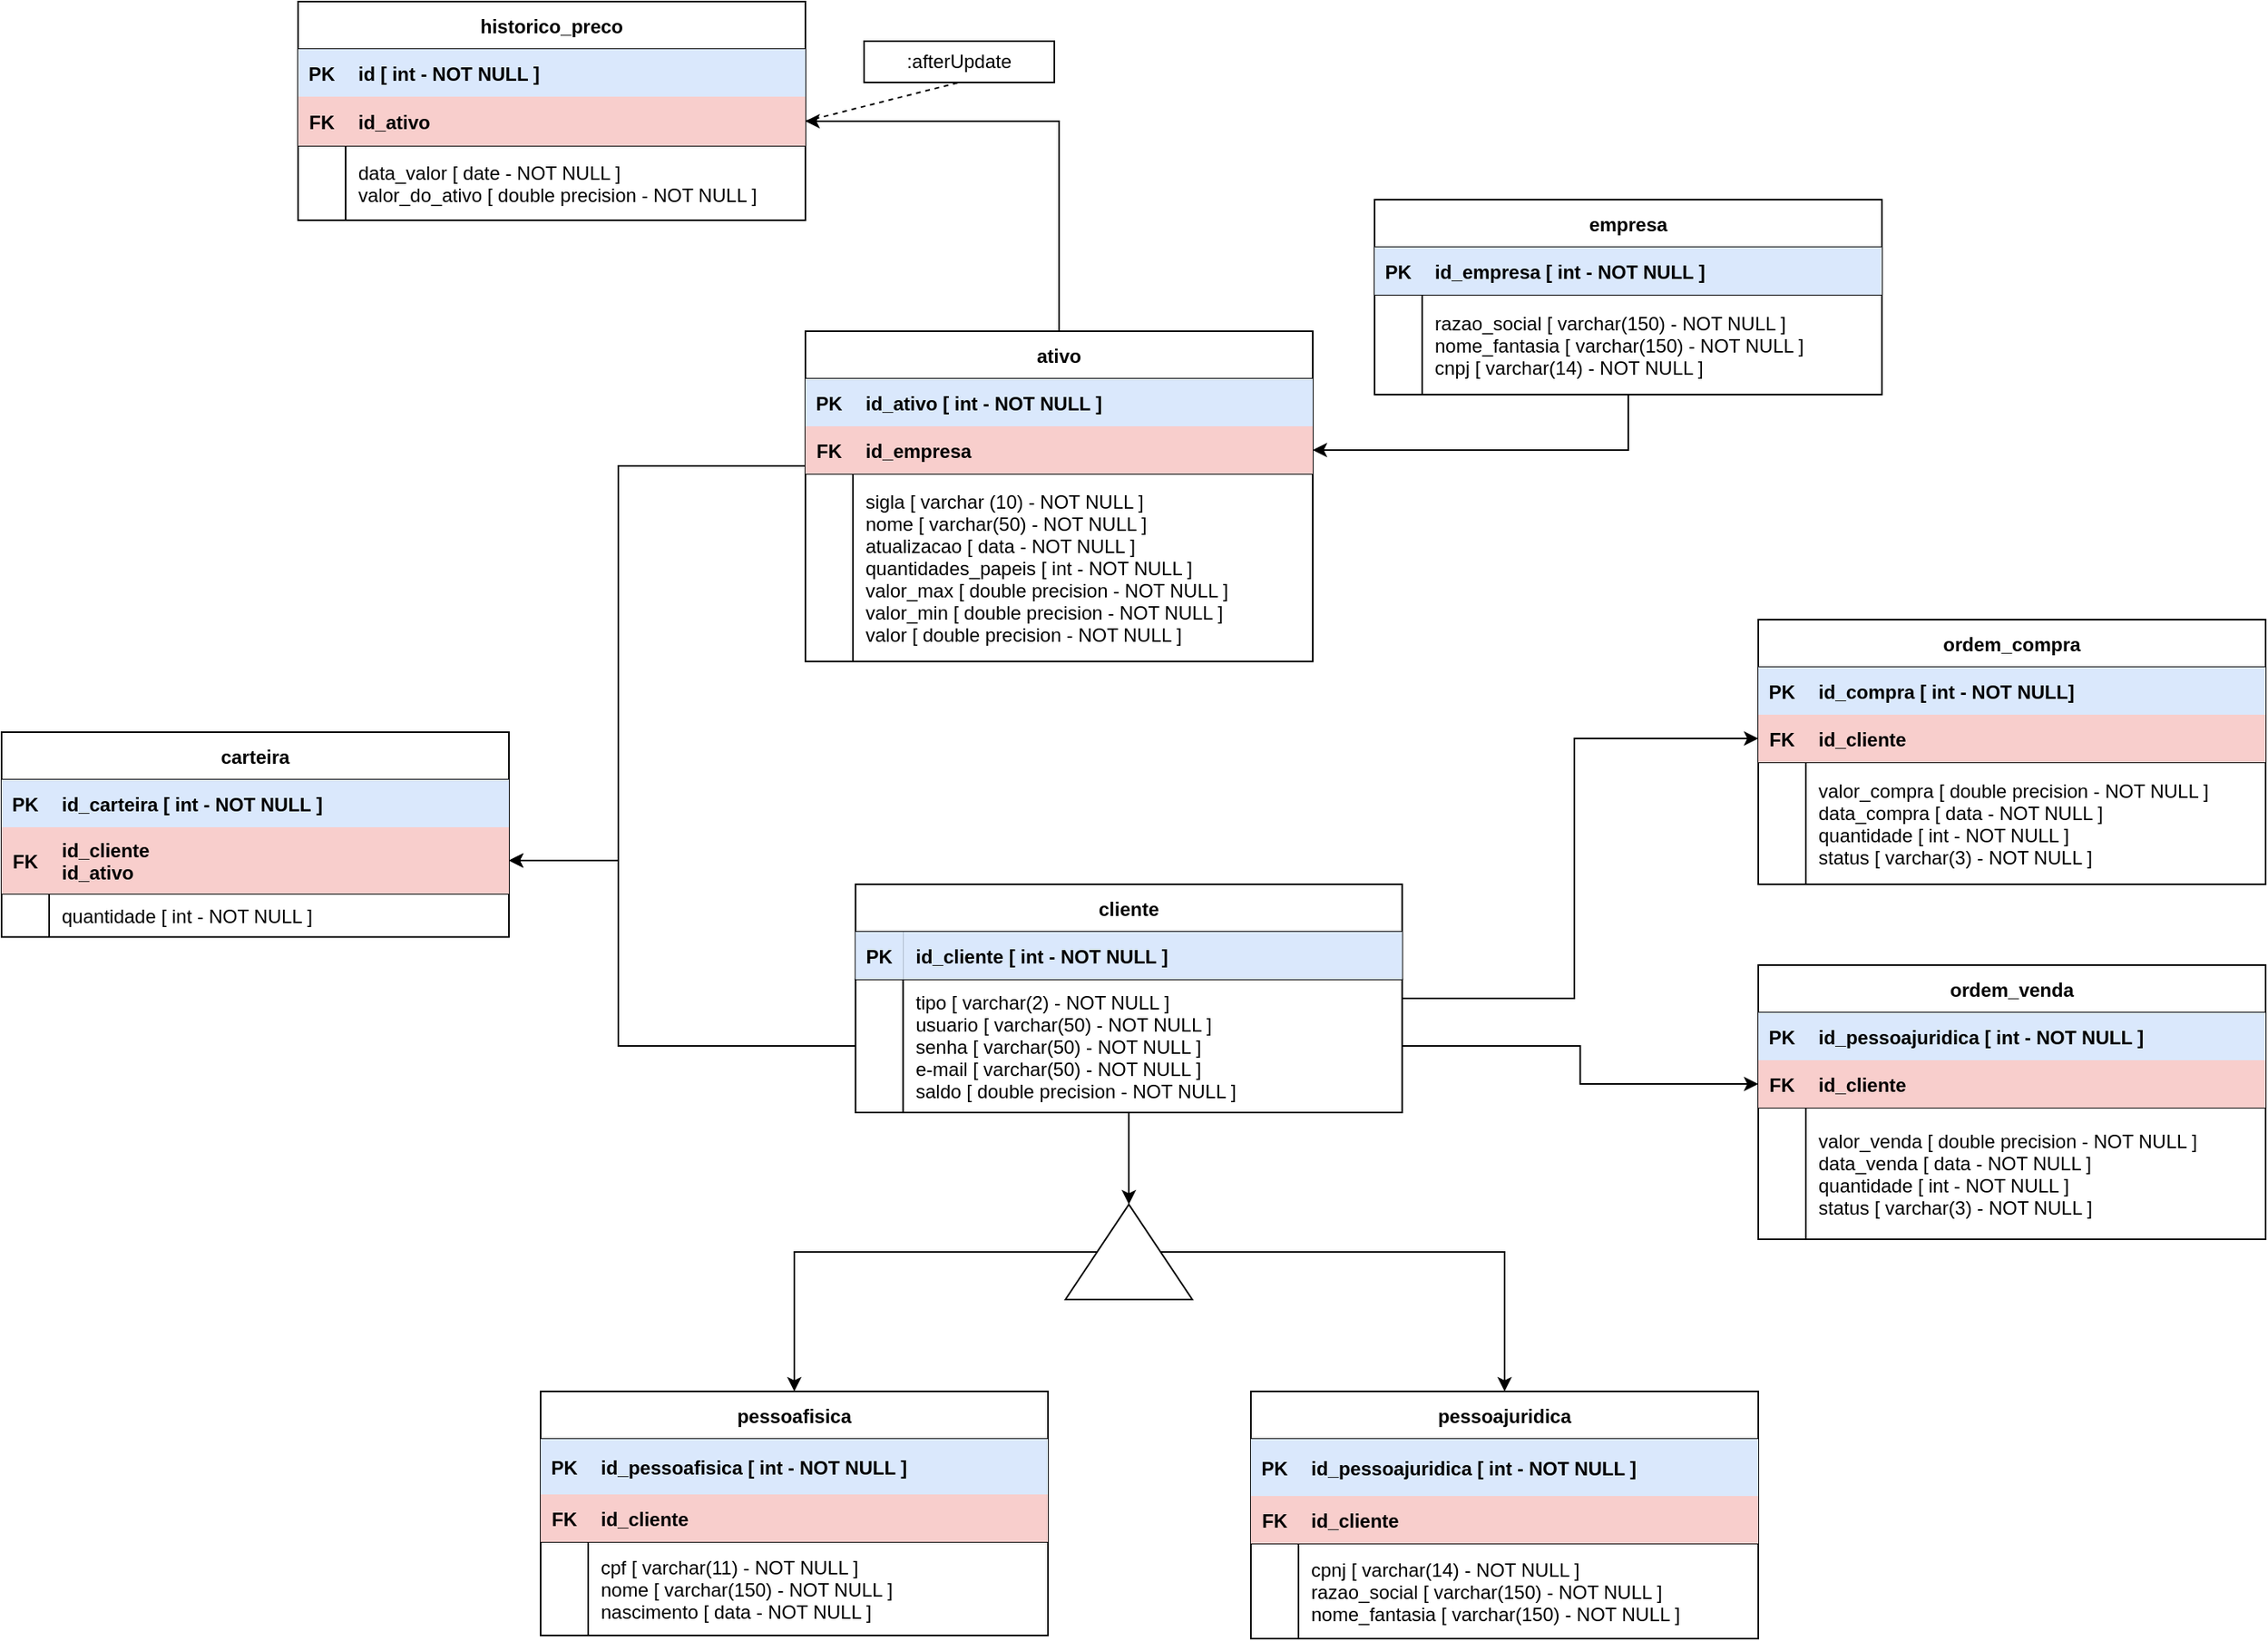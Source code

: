 <mxfile version="22.1.16" type="device" pages="2">
  <diagram id="4ug6u-7A81J4rQKssBRe" name="Banco de Dados">
    <mxGraphModel dx="2234" dy="1580" grid="0" gridSize="20" guides="1" tooltips="1" connect="1" arrows="1" fold="1" page="0" pageScale="1" pageWidth="827" pageHeight="1169" background="none" math="0" shadow="0">
      <root>
        <mxCell id="0" />
        <mxCell id="1" parent="0" />
        <mxCell id="puWi77wORtsvDcIVcFdr-51" style="edgeStyle=orthogonalEdgeStyle;rounded=0;orthogonalLoop=1;jettySize=auto;html=1;entryX=1;entryY=0.5;entryDx=0;entryDy=0;fontFamily=Helvetica;fontSize=12;fontColor=default;startSize=30;" parent="1" source="puWi77wORtsvDcIVcFdr-1" target="puWi77wORtsvDcIVcFdr-50" edge="1">
          <mxGeometry relative="1" as="geometry" />
        </mxCell>
        <mxCell id="puWi77wORtsvDcIVcFdr-88" style="edgeStyle=orthogonalEdgeStyle;rounded=0;orthogonalLoop=1;jettySize=auto;html=1;entryX=0;entryY=0.5;entryDx=0;entryDy=0;fontFamily=Helvetica;fontSize=12;fontColor=default;startSize=30;" parent="1" source="puWi77wORtsvDcIVcFdr-1" target="puWi77wORtsvDcIVcFdr-66" edge="1">
          <mxGeometry relative="1" as="geometry">
            <Array as="points">
              <mxPoint x="291" y="172" />
              <mxPoint x="291" y="8" />
            </Array>
          </mxGeometry>
        </mxCell>
        <mxCell id="puWi77wORtsvDcIVcFdr-1" value="cliente" style="shape=table;startSize=30;container=1;collapsible=1;childLayout=tableLayout;fixedRows=1;rowLines=0;fontStyle=1;align=center;resizeLast=1;absoluteArcSize=0;rounded=0;" parent="1" vertex="1">
          <mxGeometry x="-162.37" y="100" width="344.75" height="144" as="geometry" />
        </mxCell>
        <mxCell id="puWi77wORtsvDcIVcFdr-2" value="" style="shape=partialRectangle;collapsible=0;dropTarget=0;pointerEvents=0;fillColor=none;points=[[0,0.5],[1,0.5]];portConstraint=eastwest;top=0;left=0;right=0;bottom=1;rounded=0;" parent="puWi77wORtsvDcIVcFdr-1" vertex="1">
          <mxGeometry y="30" width="344.75" height="30" as="geometry" />
        </mxCell>
        <mxCell id="puWi77wORtsvDcIVcFdr-3" value="PK" style="shape=partialRectangle;overflow=hidden;connectable=0;fillColor=#dae8fc;top=0;left=0;bottom=0;right=0;fontStyle=1;labelBackgroundColor=none;labelBorderColor=none;strokeColor=#6c8ebf;rounded=0;" parent="puWi77wORtsvDcIVcFdr-2" vertex="1">
          <mxGeometry width="30" height="30" as="geometry">
            <mxRectangle width="30" height="30" as="alternateBounds" />
          </mxGeometry>
        </mxCell>
        <mxCell id="puWi77wORtsvDcIVcFdr-4" value="id_cliente [ int - NOT NULL ]" style="shape=partialRectangle;overflow=hidden;connectable=0;fillColor=#dae8fc;top=0;left=0;bottom=0;right=0;align=left;spacingLeft=6;fontStyle=1;labelBackgroundColor=none;labelBorderColor=none;strokeColor=#6c8ebf;rounded=0;" parent="puWi77wORtsvDcIVcFdr-2" vertex="1">
          <mxGeometry x="30" width="314.75" height="30" as="geometry">
            <mxRectangle width="314.75" height="30" as="alternateBounds" />
          </mxGeometry>
        </mxCell>
        <mxCell id="puWi77wORtsvDcIVcFdr-5" value="" style="shape=partialRectangle;collapsible=0;dropTarget=0;pointerEvents=0;fillColor=none;points=[[0,0.5],[1,0.5]];portConstraint=eastwest;top=0;left=0;right=0;bottom=0;rounded=0;" parent="puWi77wORtsvDcIVcFdr-1" vertex="1">
          <mxGeometry y="60" width="344.75" height="84" as="geometry" />
        </mxCell>
        <mxCell id="puWi77wORtsvDcIVcFdr-6" value="" style="shape=partialRectangle;overflow=hidden;connectable=0;fillColor=none;top=0;left=0;bottom=0;right=0;rounded=0;" parent="puWi77wORtsvDcIVcFdr-5" vertex="1">
          <mxGeometry width="30" height="84" as="geometry">
            <mxRectangle width="30" height="84" as="alternateBounds" />
          </mxGeometry>
        </mxCell>
        <mxCell id="puWi77wORtsvDcIVcFdr-7" value="tipo [ varchar(2) - NOT NULL ]&#xa;usuario [ varchar(50) - NOT NULL ]&#xa;senha [ varchar(50) - NOT NULL ]&#xa;e-mail [ varchar(50) - NOT NULL ]&#xa;saldo [ double precision - NOT NULL ]" style="shape=partialRectangle;overflow=hidden;connectable=0;fillColor=none;top=0;left=0;bottom=0;right=0;align=left;spacingLeft=6;rounded=0;" parent="puWi77wORtsvDcIVcFdr-5" vertex="1">
          <mxGeometry x="30" width="314.75" height="84" as="geometry">
            <mxRectangle width="314.75" height="84" as="alternateBounds" />
          </mxGeometry>
        </mxCell>
        <mxCell id="puWi77wORtsvDcIVcFdr-36" value="pessoafisica" style="shape=table;startSize=30;container=1;collapsible=1;childLayout=tableLayout;fixedRows=1;rowLines=0;fontStyle=1;align=center;resizeLast=1;absoluteArcSize=0;rounded=0;" parent="1" vertex="1">
          <mxGeometry x="-361" y="420" width="320" height="154" as="geometry" />
        </mxCell>
        <mxCell id="puWi77wORtsvDcIVcFdr-37" value="" style="shape=partialRectangle;collapsible=0;dropTarget=0;pointerEvents=0;fillColor=none;points=[[0,0.5],[1,0.5]];portConstraint=eastwest;top=0;left=0;right=0;bottom=1;rounded=0;" parent="puWi77wORtsvDcIVcFdr-36" vertex="1">
          <mxGeometry y="30" width="320" height="35" as="geometry" />
        </mxCell>
        <mxCell id="puWi77wORtsvDcIVcFdr-38" value="PK" style="shape=partialRectangle;overflow=hidden;connectable=0;fillColor=#dae8fc;top=0;left=0;bottom=0;right=0;fontStyle=1;labelBackgroundColor=none;labelBorderColor=none;strokeColor=#6c8ebf;rounded=0;" parent="puWi77wORtsvDcIVcFdr-37" vertex="1">
          <mxGeometry width="30" height="35" as="geometry">
            <mxRectangle width="30" height="35" as="alternateBounds" />
          </mxGeometry>
        </mxCell>
        <mxCell id="puWi77wORtsvDcIVcFdr-39" value="id_pessoafisica [ int - NOT NULL ]" style="shape=partialRectangle;overflow=hidden;connectable=0;fillColor=#dae8fc;top=0;left=0;bottom=0;right=0;align=left;spacingLeft=6;fontStyle=1;labelBackgroundColor=none;labelBorderColor=none;strokeColor=#6c8ebf;rounded=0;" parent="puWi77wORtsvDcIVcFdr-37" vertex="1">
          <mxGeometry x="30" width="290" height="35" as="geometry">
            <mxRectangle width="290" height="35" as="alternateBounds" />
          </mxGeometry>
        </mxCell>
        <mxCell id="puWi77wORtsvDcIVcFdr-56" value="" style="shape=partialRectangle;collapsible=0;dropTarget=0;pointerEvents=0;fillColor=none;points=[[0,0.5],[1,0.5]];portConstraint=eastwest;top=0;left=0;right=0;bottom=1;rounded=0;" parent="puWi77wORtsvDcIVcFdr-36" vertex="1">
          <mxGeometry y="65" width="320" height="30" as="geometry" />
        </mxCell>
        <mxCell id="puWi77wORtsvDcIVcFdr-57" value="FK" style="shape=partialRectangle;overflow=hidden;connectable=0;fillColor=#f8cecc;top=0;left=0;bottom=0;right=0;fontStyle=1;labelBackgroundColor=none;labelBorderColor=none;strokeColor=#b85450;rounded=0;" parent="puWi77wORtsvDcIVcFdr-56" vertex="1">
          <mxGeometry width="30" height="30" as="geometry">
            <mxRectangle width="30" height="30" as="alternateBounds" />
          </mxGeometry>
        </mxCell>
        <mxCell id="puWi77wORtsvDcIVcFdr-58" value="id_cliente" style="shape=partialRectangle;overflow=hidden;connectable=0;fillColor=#f8cecc;top=0;left=0;bottom=0;right=0;align=left;spacingLeft=6;fontStyle=1;labelBackgroundColor=none;labelBorderColor=none;strokeColor=#b85450;rounded=0;" parent="puWi77wORtsvDcIVcFdr-56" vertex="1">
          <mxGeometry x="30" width="290" height="30" as="geometry">
            <mxRectangle width="290" height="30" as="alternateBounds" />
          </mxGeometry>
        </mxCell>
        <mxCell id="puWi77wORtsvDcIVcFdr-40" value="" style="shape=partialRectangle;collapsible=0;dropTarget=0;pointerEvents=0;fillColor=none;points=[[0,0.5],[1,0.5]];portConstraint=eastwest;top=0;left=0;right=0;bottom=0;rounded=0;" parent="puWi77wORtsvDcIVcFdr-36" vertex="1">
          <mxGeometry y="95" width="320" height="59" as="geometry" />
        </mxCell>
        <mxCell id="puWi77wORtsvDcIVcFdr-41" value="" style="shape=partialRectangle;overflow=hidden;connectable=0;fillColor=none;top=0;left=0;bottom=0;right=0;rounded=0;" parent="puWi77wORtsvDcIVcFdr-40" vertex="1">
          <mxGeometry width="30" height="59" as="geometry">
            <mxRectangle width="30" height="59" as="alternateBounds" />
          </mxGeometry>
        </mxCell>
        <mxCell id="puWi77wORtsvDcIVcFdr-42" value="cpf [ varchar(11) - NOT NULL ]&#xa;nome [ varchar(150) - NOT NULL ]&#xa;nascimento [ data - NOT NULL ]" style="shape=partialRectangle;overflow=hidden;connectable=0;fillColor=none;top=0;left=0;bottom=0;right=0;align=left;spacingLeft=6;rounded=0;" parent="puWi77wORtsvDcIVcFdr-40" vertex="1">
          <mxGeometry x="30" width="290" height="59" as="geometry">
            <mxRectangle width="290" height="59" as="alternateBounds" />
          </mxGeometry>
        </mxCell>
        <mxCell id="puWi77wORtsvDcIVcFdr-43" value="pessoajuridica" style="shape=table;startSize=30;container=1;collapsible=1;childLayout=tableLayout;fixedRows=1;rowLines=0;fontStyle=1;align=center;resizeLast=1;absoluteArcSize=0;rounded=0;" parent="1" vertex="1">
          <mxGeometry x="87" y="420" width="320" height="156" as="geometry">
            <mxRectangle x="87" y="420" width="119" height="30" as="alternateBounds" />
          </mxGeometry>
        </mxCell>
        <mxCell id="puWi77wORtsvDcIVcFdr-44" value="" style="shape=partialRectangle;collapsible=0;dropTarget=0;pointerEvents=0;fillColor=none;points=[[0,0.5],[1,0.5]];portConstraint=eastwest;top=0;left=0;right=0;bottom=1;rounded=0;" parent="puWi77wORtsvDcIVcFdr-43" vertex="1">
          <mxGeometry y="30" width="320" height="36" as="geometry" />
        </mxCell>
        <mxCell id="puWi77wORtsvDcIVcFdr-45" value="PK" style="shape=partialRectangle;overflow=hidden;connectable=0;fillColor=#dae8fc;top=0;left=0;bottom=0;right=0;fontStyle=1;labelBackgroundColor=none;labelBorderColor=none;strokeColor=#6c8ebf;rounded=0;" parent="puWi77wORtsvDcIVcFdr-44" vertex="1">
          <mxGeometry width="30" height="36" as="geometry">
            <mxRectangle width="30" height="36" as="alternateBounds" />
          </mxGeometry>
        </mxCell>
        <mxCell id="puWi77wORtsvDcIVcFdr-46" value="id_pessoajuridica [ int - NOT NULL ]" style="shape=partialRectangle;overflow=hidden;connectable=0;fillColor=#dae8fc;top=0;left=0;bottom=0;right=0;align=left;spacingLeft=6;fontStyle=1;labelBackgroundColor=none;labelBorderColor=none;strokeColor=#6c8ebf;rounded=0;" parent="puWi77wORtsvDcIVcFdr-44" vertex="1">
          <mxGeometry x="30" width="290" height="36" as="geometry">
            <mxRectangle width="290" height="36" as="alternateBounds" />
          </mxGeometry>
        </mxCell>
        <mxCell id="puWi77wORtsvDcIVcFdr-59" value="" style="shape=partialRectangle;collapsible=0;dropTarget=0;pointerEvents=0;fillColor=none;points=[[0,0.5],[1,0.5]];portConstraint=eastwest;top=0;left=0;right=0;bottom=1;rounded=0;" parent="puWi77wORtsvDcIVcFdr-43" vertex="1">
          <mxGeometry y="66" width="320" height="30" as="geometry" />
        </mxCell>
        <mxCell id="puWi77wORtsvDcIVcFdr-60" value="FK" style="shape=partialRectangle;overflow=hidden;connectable=0;fillColor=#f8cecc;top=0;left=0;bottom=0;right=0;fontStyle=1;labelBackgroundColor=none;labelBorderColor=none;strokeColor=#b85450;rounded=0;" parent="puWi77wORtsvDcIVcFdr-59" vertex="1">
          <mxGeometry width="30" height="30" as="geometry">
            <mxRectangle width="30" height="30" as="alternateBounds" />
          </mxGeometry>
        </mxCell>
        <mxCell id="puWi77wORtsvDcIVcFdr-61" value="id_cliente" style="shape=partialRectangle;overflow=hidden;connectable=0;fillColor=#f8cecc;top=0;left=0;bottom=0;right=0;align=left;spacingLeft=6;fontStyle=1;labelBackgroundColor=none;labelBorderColor=none;strokeColor=#b85450;rounded=0;" parent="puWi77wORtsvDcIVcFdr-59" vertex="1">
          <mxGeometry x="30" width="290" height="30" as="geometry">
            <mxRectangle width="290" height="30" as="alternateBounds" />
          </mxGeometry>
        </mxCell>
        <mxCell id="puWi77wORtsvDcIVcFdr-47" value="" style="shape=partialRectangle;collapsible=0;dropTarget=0;pointerEvents=0;fillColor=none;points=[[0,0.5],[1,0.5]];portConstraint=eastwest;top=0;left=0;right=0;bottom=0;rounded=0;" parent="puWi77wORtsvDcIVcFdr-43" vertex="1">
          <mxGeometry y="96" width="320" height="60" as="geometry" />
        </mxCell>
        <mxCell id="puWi77wORtsvDcIVcFdr-48" value="" style="shape=partialRectangle;overflow=hidden;connectable=0;fillColor=none;top=0;left=0;bottom=0;right=0;rounded=0;" parent="puWi77wORtsvDcIVcFdr-47" vertex="1">
          <mxGeometry width="30" height="60" as="geometry">
            <mxRectangle width="30" height="60" as="alternateBounds" />
          </mxGeometry>
        </mxCell>
        <mxCell id="puWi77wORtsvDcIVcFdr-49" value="cpnj [ varchar(14) - NOT NULL ]&#xa;razao_social [ varchar(150) - NOT NULL ]&#xa;nome_fantasia [ varchar(150) - NOT NULL ]" style="shape=partialRectangle;overflow=hidden;connectable=0;fillColor=none;top=0;left=0;bottom=0;right=0;align=left;spacingLeft=6;rounded=0;" parent="puWi77wORtsvDcIVcFdr-47" vertex="1">
          <mxGeometry x="30" width="290" height="60" as="geometry">
            <mxRectangle width="290" height="60" as="alternateBounds" />
          </mxGeometry>
        </mxCell>
        <mxCell id="puWi77wORtsvDcIVcFdr-52" style="edgeStyle=orthogonalEdgeStyle;rounded=0;orthogonalLoop=1;jettySize=auto;html=1;entryX=0.5;entryY=0;entryDx=0;entryDy=0;fontFamily=Helvetica;fontSize=12;fontColor=default;startSize=30;" parent="1" source="puWi77wORtsvDcIVcFdr-50" target="puWi77wORtsvDcIVcFdr-36" edge="1">
          <mxGeometry relative="1" as="geometry" />
        </mxCell>
        <mxCell id="puWi77wORtsvDcIVcFdr-53" style="edgeStyle=orthogonalEdgeStyle;rounded=0;orthogonalLoop=1;jettySize=auto;html=1;exitX=0.5;exitY=1;exitDx=0;exitDy=0;entryX=0.5;entryY=0;entryDx=0;entryDy=0;fontFamily=Helvetica;fontSize=12;fontColor=default;startSize=30;" parent="1" source="puWi77wORtsvDcIVcFdr-50" target="puWi77wORtsvDcIVcFdr-43" edge="1">
          <mxGeometry relative="1" as="geometry" />
        </mxCell>
        <mxCell id="puWi77wORtsvDcIVcFdr-50" value="" style="triangle;whiteSpace=wrap;html=1;strokeColor=default;align=center;verticalAlign=middle;fontFamily=Helvetica;fontSize=12;fontColor=default;startSize=30;fillColor=default;rotation=-90;rounded=0;" parent="1" vertex="1">
          <mxGeometry x="-19.99" y="292" width="60" height="80" as="geometry" />
        </mxCell>
        <mxCell id="puWi77wORtsvDcIVcFdr-62" value="ordem_compra" style="shape=table;startSize=30;container=1;collapsible=1;childLayout=tableLayout;fixedRows=1;rowLines=0;fontStyle=1;align=center;resizeLast=1;absoluteArcSize=0;rounded=0;" parent="1" vertex="1">
          <mxGeometry x="407" y="-67" width="320" height="167" as="geometry">
            <mxRectangle x="407" y="-67" width="122" height="30" as="alternateBounds" />
          </mxGeometry>
        </mxCell>
        <mxCell id="puWi77wORtsvDcIVcFdr-63" value="" style="shape=partialRectangle;collapsible=0;dropTarget=0;pointerEvents=0;fillColor=none;points=[[0,0.5],[1,0.5]];portConstraint=eastwest;top=0;left=0;right=0;bottom=1;rounded=0;" parent="puWi77wORtsvDcIVcFdr-62" vertex="1">
          <mxGeometry y="30" width="320" height="30" as="geometry" />
        </mxCell>
        <mxCell id="puWi77wORtsvDcIVcFdr-64" value="PK" style="shape=partialRectangle;overflow=hidden;connectable=0;fillColor=#dae8fc;top=0;left=0;bottom=0;right=0;fontStyle=1;labelBackgroundColor=none;labelBorderColor=none;strokeColor=#6c8ebf;rounded=0;" parent="puWi77wORtsvDcIVcFdr-63" vertex="1">
          <mxGeometry width="30" height="30" as="geometry">
            <mxRectangle width="30" height="30" as="alternateBounds" />
          </mxGeometry>
        </mxCell>
        <mxCell id="puWi77wORtsvDcIVcFdr-65" value="id_compra [ int - NOT NULL]" style="shape=partialRectangle;overflow=hidden;connectable=0;fillColor=#dae8fc;top=0;left=0;bottom=0;right=0;align=left;spacingLeft=6;fontStyle=1;labelBackgroundColor=none;labelBorderColor=none;strokeColor=#6c8ebf;rounded=0;" parent="puWi77wORtsvDcIVcFdr-63" vertex="1">
          <mxGeometry x="30" width="290" height="30" as="geometry">
            <mxRectangle width="290" height="30" as="alternateBounds" />
          </mxGeometry>
        </mxCell>
        <mxCell id="puWi77wORtsvDcIVcFdr-66" value="" style="shape=partialRectangle;collapsible=0;dropTarget=0;pointerEvents=0;fillColor=none;points=[[0,0.5],[1,0.5]];portConstraint=eastwest;top=0;left=0;right=0;bottom=1;rounded=0;" parent="puWi77wORtsvDcIVcFdr-62" vertex="1">
          <mxGeometry y="60" width="320" height="30" as="geometry" />
        </mxCell>
        <mxCell id="puWi77wORtsvDcIVcFdr-67" value="FK" style="shape=partialRectangle;overflow=hidden;connectable=0;fillColor=#f8cecc;top=0;left=0;bottom=0;right=0;fontStyle=1;labelBackgroundColor=none;labelBorderColor=none;strokeColor=#b85450;rounded=0;" parent="puWi77wORtsvDcIVcFdr-66" vertex="1">
          <mxGeometry width="30" height="30" as="geometry">
            <mxRectangle width="30" height="30" as="alternateBounds" />
          </mxGeometry>
        </mxCell>
        <mxCell id="puWi77wORtsvDcIVcFdr-68" value="id_cliente" style="shape=partialRectangle;overflow=hidden;connectable=0;fillColor=#f8cecc;top=0;left=0;bottom=0;right=0;align=left;spacingLeft=6;fontStyle=1;labelBackgroundColor=none;labelBorderColor=none;strokeColor=#b85450;rounded=0;" parent="puWi77wORtsvDcIVcFdr-66" vertex="1">
          <mxGeometry x="30" width="290" height="30" as="geometry">
            <mxRectangle width="290" height="30" as="alternateBounds" />
          </mxGeometry>
        </mxCell>
        <mxCell id="puWi77wORtsvDcIVcFdr-69" value="" style="shape=partialRectangle;collapsible=0;dropTarget=0;pointerEvents=0;fillColor=none;points=[[0,0.5],[1,0.5]];portConstraint=eastwest;top=0;left=0;right=0;bottom=0;rounded=0;" parent="puWi77wORtsvDcIVcFdr-62" vertex="1">
          <mxGeometry y="90" width="320" height="77" as="geometry" />
        </mxCell>
        <mxCell id="puWi77wORtsvDcIVcFdr-70" value="" style="shape=partialRectangle;overflow=hidden;connectable=0;fillColor=none;top=0;left=0;bottom=0;right=0;rounded=0;" parent="puWi77wORtsvDcIVcFdr-69" vertex="1">
          <mxGeometry width="30" height="77" as="geometry">
            <mxRectangle width="30" height="77" as="alternateBounds" />
          </mxGeometry>
        </mxCell>
        <mxCell id="puWi77wORtsvDcIVcFdr-71" value="valor_compra [ double precision - NOT NULL ]&#xa;data_compra [ data - NOT NULL ]&#xa;quantidade [ int - NOT NULL ]&#xa;status [ varchar(3) - NOT NULL ]" style="shape=partialRectangle;overflow=hidden;connectable=0;fillColor=none;top=0;left=0;bottom=0;right=0;align=left;spacingLeft=6;rounded=0;" parent="puWi77wORtsvDcIVcFdr-69" vertex="1">
          <mxGeometry x="30" width="290" height="77" as="geometry">
            <mxRectangle width="290" height="77" as="alternateBounds" />
          </mxGeometry>
        </mxCell>
        <mxCell id="puWi77wORtsvDcIVcFdr-72" value="ordem_venda" style="shape=table;startSize=30;container=1;collapsible=1;childLayout=tableLayout;fixedRows=1;rowLines=0;fontStyle=1;align=center;resizeLast=1;absoluteArcSize=0;rounded=0;" parent="1" vertex="1">
          <mxGeometry x="407" y="151" width="320" height="173" as="geometry">
            <mxRectangle x="407" y="151" width="113" height="30" as="alternateBounds" />
          </mxGeometry>
        </mxCell>
        <mxCell id="puWi77wORtsvDcIVcFdr-73" value="" style="shape=partialRectangle;collapsible=0;dropTarget=0;pointerEvents=0;fillColor=none;points=[[0,0.5],[1,0.5]];portConstraint=eastwest;top=0;left=0;right=0;bottom=1;rounded=0;" parent="puWi77wORtsvDcIVcFdr-72" vertex="1">
          <mxGeometry y="30" width="320" height="30" as="geometry" />
        </mxCell>
        <mxCell id="puWi77wORtsvDcIVcFdr-74" value="PK" style="shape=partialRectangle;overflow=hidden;connectable=0;fillColor=#dae8fc;top=0;left=0;bottom=0;right=0;fontStyle=1;labelBackgroundColor=none;labelBorderColor=none;strokeColor=#6c8ebf;rounded=0;" parent="puWi77wORtsvDcIVcFdr-73" vertex="1">
          <mxGeometry width="30" height="30" as="geometry">
            <mxRectangle width="30" height="30" as="alternateBounds" />
          </mxGeometry>
        </mxCell>
        <mxCell id="puWi77wORtsvDcIVcFdr-75" value="id_pessoajuridica [ int - NOT NULL ]" style="shape=partialRectangle;overflow=hidden;connectable=0;fillColor=#dae8fc;top=0;left=0;bottom=0;right=0;align=left;spacingLeft=6;fontStyle=1;labelBackgroundColor=none;labelBorderColor=none;strokeColor=#6c8ebf;rounded=0;" parent="puWi77wORtsvDcIVcFdr-73" vertex="1">
          <mxGeometry x="30" width="290" height="30" as="geometry">
            <mxRectangle width="290" height="30" as="alternateBounds" />
          </mxGeometry>
        </mxCell>
        <mxCell id="puWi77wORtsvDcIVcFdr-76" value="" style="shape=partialRectangle;collapsible=0;dropTarget=0;pointerEvents=0;fillColor=none;points=[[0,0.5],[1,0.5]];portConstraint=eastwest;top=0;left=0;right=0;bottom=1;rounded=0;" parent="puWi77wORtsvDcIVcFdr-72" vertex="1">
          <mxGeometry y="60" width="320" height="30" as="geometry" />
        </mxCell>
        <mxCell id="puWi77wORtsvDcIVcFdr-77" value="FK" style="shape=partialRectangle;overflow=hidden;connectable=0;fillColor=#f8cecc;top=0;left=0;bottom=0;right=0;fontStyle=1;labelBackgroundColor=none;labelBorderColor=none;strokeColor=#b85450;rounded=0;" parent="puWi77wORtsvDcIVcFdr-76" vertex="1">
          <mxGeometry width="30" height="30" as="geometry">
            <mxRectangle width="30" height="30" as="alternateBounds" />
          </mxGeometry>
        </mxCell>
        <mxCell id="puWi77wORtsvDcIVcFdr-78" value="id_cliente" style="shape=partialRectangle;overflow=hidden;connectable=0;fillColor=#f8cecc;top=0;left=0;bottom=0;right=0;align=left;spacingLeft=6;fontStyle=1;labelBackgroundColor=none;labelBorderColor=none;strokeColor=#b85450;rounded=0;" parent="puWi77wORtsvDcIVcFdr-76" vertex="1">
          <mxGeometry x="30" width="290" height="30" as="geometry">
            <mxRectangle width="290" height="30" as="alternateBounds" />
          </mxGeometry>
        </mxCell>
        <mxCell id="puWi77wORtsvDcIVcFdr-79" value="" style="shape=partialRectangle;collapsible=0;dropTarget=0;pointerEvents=0;fillColor=none;points=[[0,0.5],[1,0.5]];portConstraint=eastwest;top=0;left=0;right=0;bottom=0;rounded=0;" parent="puWi77wORtsvDcIVcFdr-72" vertex="1">
          <mxGeometry y="90" width="320" height="83" as="geometry" />
        </mxCell>
        <mxCell id="puWi77wORtsvDcIVcFdr-80" value="" style="shape=partialRectangle;overflow=hidden;connectable=0;fillColor=none;top=0;left=0;bottom=0;right=0;rounded=0;" parent="puWi77wORtsvDcIVcFdr-79" vertex="1">
          <mxGeometry width="30" height="83" as="geometry">
            <mxRectangle width="30" height="83" as="alternateBounds" />
          </mxGeometry>
        </mxCell>
        <mxCell id="puWi77wORtsvDcIVcFdr-81" value="valor_venda [ double precision - NOT NULL ]&#xa;data_venda [ data - NOT NULL ]&#xa;quantidade [ int - NOT NULL ]&#xa;status [ varchar(3) - NOT NULL ]" style="shape=partialRectangle;overflow=hidden;connectable=0;fillColor=none;top=0;left=0;bottom=0;right=0;align=left;spacingLeft=6;rounded=0;" parent="puWi77wORtsvDcIVcFdr-79" vertex="1">
          <mxGeometry x="30" width="290" height="83" as="geometry">
            <mxRectangle width="290" height="83" as="alternateBounds" />
          </mxGeometry>
        </mxCell>
        <mxCell id="puWi77wORtsvDcIVcFdr-87" style="edgeStyle=orthogonalEdgeStyle;rounded=0;orthogonalLoop=1;jettySize=auto;html=1;entryX=0;entryY=0.5;entryDx=0;entryDy=0;fontFamily=Helvetica;fontSize=12;fontColor=default;startSize=30;" parent="1" source="puWi77wORtsvDcIVcFdr-5" target="puWi77wORtsvDcIVcFdr-76" edge="1">
          <mxGeometry relative="1" as="geometry" />
        </mxCell>
        <mxCell id="puWi77wORtsvDcIVcFdr-89" value="carteira" style="shape=table;startSize=30;container=1;collapsible=1;childLayout=tableLayout;fixedRows=1;rowLines=0;fontStyle=1;align=center;resizeLast=1;absoluteArcSize=0;rounded=0;" parent="1" vertex="1">
          <mxGeometry x="-701" y="4" width="320" height="129.302" as="geometry">
            <mxRectangle x="87" y="420" width="119" height="30" as="alternateBounds" />
          </mxGeometry>
        </mxCell>
        <mxCell id="puWi77wORtsvDcIVcFdr-90" value="" style="shape=partialRectangle;collapsible=0;dropTarget=0;pointerEvents=0;fillColor=none;points=[[0,0.5],[1,0.5]];portConstraint=eastwest;top=0;left=0;right=0;bottom=1;rounded=0;" parent="puWi77wORtsvDcIVcFdr-89" vertex="1">
          <mxGeometry y="30" width="320" height="30" as="geometry" />
        </mxCell>
        <mxCell id="puWi77wORtsvDcIVcFdr-91" value="PK" style="shape=partialRectangle;overflow=hidden;connectable=0;fillColor=#dae8fc;top=0;left=0;bottom=0;right=0;fontStyle=1;labelBackgroundColor=none;labelBorderColor=none;strokeColor=#6c8ebf;rounded=0;" parent="puWi77wORtsvDcIVcFdr-90" vertex="1">
          <mxGeometry width="30" height="30" as="geometry">
            <mxRectangle width="30" height="30" as="alternateBounds" />
          </mxGeometry>
        </mxCell>
        <mxCell id="puWi77wORtsvDcIVcFdr-92" value="id_carteira [ int - NOT NULL ]" style="shape=partialRectangle;overflow=hidden;connectable=0;fillColor=#dae8fc;top=0;left=0;bottom=0;right=0;align=left;spacingLeft=6;fontStyle=1;labelBackgroundColor=none;labelBorderColor=none;strokeColor=#6c8ebf;rounded=0;" parent="puWi77wORtsvDcIVcFdr-90" vertex="1">
          <mxGeometry x="30" width="290" height="30" as="geometry">
            <mxRectangle width="290" height="30" as="alternateBounds" />
          </mxGeometry>
        </mxCell>
        <mxCell id="puWi77wORtsvDcIVcFdr-93" value="" style="shape=partialRectangle;collapsible=0;dropTarget=0;pointerEvents=0;fillColor=none;points=[[0,0.5],[1,0.5]];portConstraint=eastwest;top=0;left=0;right=0;bottom=1;rounded=0;" parent="puWi77wORtsvDcIVcFdr-89" vertex="1">
          <mxGeometry y="60" width="320" height="42" as="geometry" />
        </mxCell>
        <mxCell id="puWi77wORtsvDcIVcFdr-94" value="FK" style="shape=partialRectangle;overflow=hidden;connectable=0;fillColor=#f8cecc;top=0;left=0;bottom=0;right=0;fontStyle=1;labelBackgroundColor=none;labelBorderColor=none;strokeColor=#b85450;rounded=0;" parent="puWi77wORtsvDcIVcFdr-93" vertex="1">
          <mxGeometry width="30" height="42" as="geometry">
            <mxRectangle width="30" height="42" as="alternateBounds" />
          </mxGeometry>
        </mxCell>
        <mxCell id="puWi77wORtsvDcIVcFdr-95" value="id_cliente&#xa;id_ativo" style="shape=partialRectangle;overflow=hidden;connectable=0;fillColor=#f8cecc;top=0;left=0;bottom=0;right=0;align=left;spacingLeft=6;fontStyle=1;labelBackgroundColor=none;labelBorderColor=none;strokeColor=#b85450;rounded=0;" parent="puWi77wORtsvDcIVcFdr-93" vertex="1">
          <mxGeometry x="30" width="290" height="42" as="geometry">
            <mxRectangle width="290" height="42" as="alternateBounds" />
          </mxGeometry>
        </mxCell>
        <mxCell id="puWi77wORtsvDcIVcFdr-96" value="" style="shape=partialRectangle;collapsible=0;dropTarget=0;pointerEvents=0;fillColor=none;points=[[0,0.5],[1,0.5]];portConstraint=eastwest;top=0;left=0;right=0;bottom=0;rounded=0;" parent="puWi77wORtsvDcIVcFdr-89" vertex="1">
          <mxGeometry y="102" width="320" height="27" as="geometry" />
        </mxCell>
        <mxCell id="puWi77wORtsvDcIVcFdr-97" value="" style="shape=partialRectangle;overflow=hidden;connectable=0;fillColor=none;top=0;left=0;bottom=0;right=0;rounded=0;" parent="puWi77wORtsvDcIVcFdr-96" vertex="1">
          <mxGeometry width="30" height="27" as="geometry">
            <mxRectangle width="30" height="27" as="alternateBounds" />
          </mxGeometry>
        </mxCell>
        <mxCell id="puWi77wORtsvDcIVcFdr-98" value="quantidade [ int - NOT NULL ]" style="shape=partialRectangle;overflow=hidden;connectable=0;fillColor=none;top=0;left=0;bottom=0;right=0;align=left;spacingLeft=6;rounded=0;" parent="puWi77wORtsvDcIVcFdr-96" vertex="1">
          <mxGeometry x="30" width="290" height="27" as="geometry">
            <mxRectangle width="290" height="27" as="alternateBounds" />
          </mxGeometry>
        </mxCell>
        <mxCell id="puWi77wORtsvDcIVcFdr-99" style="edgeStyle=orthogonalEdgeStyle;rounded=0;orthogonalLoop=1;jettySize=auto;html=1;entryX=1;entryY=0.5;entryDx=0;entryDy=0;fontFamily=Helvetica;fontSize=12;fontColor=default;startSize=30;" parent="1" source="puWi77wORtsvDcIVcFdr-5" target="puWi77wORtsvDcIVcFdr-93" edge="1">
          <mxGeometry relative="1" as="geometry">
            <Array as="points">
              <mxPoint x="-312" y="202" />
              <mxPoint x="-312" y="85" />
            </Array>
          </mxGeometry>
        </mxCell>
        <mxCell id="puWi77wORtsvDcIVcFdr-110" style="edgeStyle=orthogonalEdgeStyle;rounded=0;orthogonalLoop=1;jettySize=auto;html=1;entryX=1;entryY=0.5;entryDx=0;entryDy=0;fontFamily=Helvetica;fontSize=12;fontColor=default;startSize=30;" parent="1" source="puWi77wORtsvDcIVcFdr-100" target="puWi77wORtsvDcIVcFdr-93" edge="1">
          <mxGeometry relative="1" as="geometry">
            <Array as="points">
              <mxPoint x="-312" y="-164" />
              <mxPoint x="-312" y="85" />
            </Array>
          </mxGeometry>
        </mxCell>
        <mxCell id="puWi77wORtsvDcIVcFdr-135" style="edgeStyle=orthogonalEdgeStyle;rounded=0;orthogonalLoop=1;jettySize=auto;html=1;entryX=1;entryY=0.5;entryDx=0;entryDy=0;fontFamily=Helvetica;fontSize=12;fontColor=default;startSize=30;" parent="1" source="puWi77wORtsvDcIVcFdr-100" target="puWi77wORtsvDcIVcFdr-129" edge="1">
          <mxGeometry relative="1" as="geometry" />
        </mxCell>
        <mxCell id="puWi77wORtsvDcIVcFdr-100" value="ativo" style="shape=table;startSize=30;container=1;collapsible=1;childLayout=tableLayout;fixedRows=1;rowLines=0;fontStyle=1;align=center;resizeLast=1;absoluteArcSize=0;rounded=0;" parent="1" vertex="1">
          <mxGeometry x="-194" y="-249" width="320" height="208.352" as="geometry">
            <mxRectangle x="87" y="420" width="119" height="30" as="alternateBounds" />
          </mxGeometry>
        </mxCell>
        <mxCell id="puWi77wORtsvDcIVcFdr-101" value="" style="shape=partialRectangle;collapsible=0;dropTarget=0;pointerEvents=0;fillColor=none;points=[[0,0.5],[1,0.5]];portConstraint=eastwest;top=0;left=0;right=0;bottom=1;rounded=0;" parent="puWi77wORtsvDcIVcFdr-100" vertex="1">
          <mxGeometry y="30" width="320" height="30" as="geometry" />
        </mxCell>
        <mxCell id="puWi77wORtsvDcIVcFdr-102" value="PK" style="shape=partialRectangle;overflow=hidden;connectable=0;fillColor=#dae8fc;top=0;left=0;bottom=0;right=0;fontStyle=1;labelBackgroundColor=none;labelBorderColor=none;strokeColor=#6c8ebf;rounded=0;" parent="puWi77wORtsvDcIVcFdr-101" vertex="1">
          <mxGeometry width="30" height="30" as="geometry">
            <mxRectangle width="30" height="30" as="alternateBounds" />
          </mxGeometry>
        </mxCell>
        <mxCell id="puWi77wORtsvDcIVcFdr-103" value="id_ativo [ int - NOT NULL ]" style="shape=partialRectangle;overflow=hidden;connectable=0;fillColor=#dae8fc;top=0;left=0;bottom=0;right=0;align=left;spacingLeft=6;fontStyle=1;labelBackgroundColor=none;labelBorderColor=none;strokeColor=#6c8ebf;rounded=0;" parent="puWi77wORtsvDcIVcFdr-101" vertex="1">
          <mxGeometry x="30" width="290" height="30" as="geometry">
            <mxRectangle width="290" height="30" as="alternateBounds" />
          </mxGeometry>
        </mxCell>
        <mxCell id="puWi77wORtsvDcIVcFdr-121" value="" style="shape=partialRectangle;collapsible=0;dropTarget=0;pointerEvents=0;fillColor=none;points=[[0,0.5],[1,0.5]];portConstraint=eastwest;top=0;left=0;right=0;bottom=1;rounded=0;" parent="puWi77wORtsvDcIVcFdr-100" vertex="1">
          <mxGeometry y="60" width="320" height="30" as="geometry" />
        </mxCell>
        <mxCell id="puWi77wORtsvDcIVcFdr-122" value="FK" style="shape=partialRectangle;overflow=hidden;connectable=0;fillColor=#f8cecc;top=0;left=0;bottom=0;right=0;fontStyle=1;labelBackgroundColor=none;labelBorderColor=none;strokeColor=#b85450;rounded=0;" parent="puWi77wORtsvDcIVcFdr-121" vertex="1">
          <mxGeometry width="30" height="30" as="geometry">
            <mxRectangle width="30" height="30" as="alternateBounds" />
          </mxGeometry>
        </mxCell>
        <mxCell id="puWi77wORtsvDcIVcFdr-123" value="id_empresa" style="shape=partialRectangle;overflow=hidden;connectable=0;fillColor=#f8cecc;top=0;left=0;bottom=0;right=0;align=left;spacingLeft=6;fontStyle=1;labelBackgroundColor=none;labelBorderColor=none;strokeColor=#b85450;rounded=0;" parent="puWi77wORtsvDcIVcFdr-121" vertex="1">
          <mxGeometry x="30" width="290" height="30" as="geometry">
            <mxRectangle width="290" height="30" as="alternateBounds" />
          </mxGeometry>
        </mxCell>
        <mxCell id="puWi77wORtsvDcIVcFdr-107" value="" style="shape=partialRectangle;collapsible=0;dropTarget=0;pointerEvents=0;fillColor=none;points=[[0,0.5],[1,0.5]];portConstraint=eastwest;top=0;left=0;right=0;bottom=0;rounded=0;" parent="puWi77wORtsvDcIVcFdr-100" vertex="1">
          <mxGeometry y="90" width="320" height="118" as="geometry" />
        </mxCell>
        <mxCell id="puWi77wORtsvDcIVcFdr-108" value="" style="shape=partialRectangle;overflow=hidden;connectable=0;fillColor=none;top=0;left=0;bottom=0;right=0;rounded=0;" parent="puWi77wORtsvDcIVcFdr-107" vertex="1">
          <mxGeometry width="30" height="118" as="geometry">
            <mxRectangle width="30" height="118" as="alternateBounds" />
          </mxGeometry>
        </mxCell>
        <mxCell id="puWi77wORtsvDcIVcFdr-109" value="sigla [ varchar (10) - NOT NULL ]&#xa;nome [ varchar(50) - NOT NULL ]&#xa;atualizacao [ data - NOT NULL ]&#xa;quantidades_papeis [ int - NOT NULL ]&#xa;valor_max [ double precision - NOT NULL ]&#xa;valor_min [ double precision - NOT NULL ]&#xa;valor [ double precision - NOT NULL ]" style="shape=partialRectangle;overflow=hidden;connectable=0;fillColor=none;top=0;left=0;bottom=0;right=0;align=left;spacingLeft=6;rounded=0;" parent="puWi77wORtsvDcIVcFdr-107" vertex="1">
          <mxGeometry x="30" width="290" height="118" as="geometry">
            <mxRectangle width="290" height="118" as="alternateBounds" />
          </mxGeometry>
        </mxCell>
        <mxCell id="puWi77wORtsvDcIVcFdr-124" style="edgeStyle=orthogonalEdgeStyle;rounded=0;orthogonalLoop=1;jettySize=auto;html=1;fontFamily=Helvetica;fontSize=12;fontColor=default;startSize=30;" parent="1" source="puWi77wORtsvDcIVcFdr-111" target="puWi77wORtsvDcIVcFdr-121" edge="1">
          <mxGeometry relative="1" as="geometry" />
        </mxCell>
        <mxCell id="puWi77wORtsvDcIVcFdr-111" value="empresa" style="shape=table;startSize=30;container=1;collapsible=1;childLayout=tableLayout;fixedRows=1;rowLines=0;fontStyle=1;align=center;resizeLast=1;absoluteArcSize=0;rounded=0;" parent="1" vertex="1">
          <mxGeometry x="165" y="-332" width="320" height="123" as="geometry">
            <mxRectangle x="87" y="420" width="119" height="30" as="alternateBounds" />
          </mxGeometry>
        </mxCell>
        <mxCell id="puWi77wORtsvDcIVcFdr-112" value="" style="shape=partialRectangle;collapsible=0;dropTarget=0;pointerEvents=0;fillColor=none;points=[[0,0.5],[1,0.5]];portConstraint=eastwest;top=0;left=0;right=0;bottom=1;rounded=0;" parent="puWi77wORtsvDcIVcFdr-111" vertex="1">
          <mxGeometry y="30" width="320" height="30" as="geometry" />
        </mxCell>
        <mxCell id="puWi77wORtsvDcIVcFdr-113" value="PK" style="shape=partialRectangle;overflow=hidden;connectable=0;fillColor=#dae8fc;top=0;left=0;bottom=0;right=0;fontStyle=1;labelBackgroundColor=none;labelBorderColor=none;strokeColor=#6c8ebf;rounded=0;" parent="puWi77wORtsvDcIVcFdr-112" vertex="1">
          <mxGeometry width="30" height="30" as="geometry">
            <mxRectangle width="30" height="30" as="alternateBounds" />
          </mxGeometry>
        </mxCell>
        <mxCell id="puWi77wORtsvDcIVcFdr-114" value="id_empresa [ int - NOT NULL ]" style="shape=partialRectangle;overflow=hidden;connectable=0;fillColor=#dae8fc;top=0;left=0;bottom=0;right=0;align=left;spacingLeft=6;fontStyle=1;labelBackgroundColor=none;labelBorderColor=none;strokeColor=#6c8ebf;rounded=0;" parent="puWi77wORtsvDcIVcFdr-112" vertex="1">
          <mxGeometry x="30" width="290" height="30" as="geometry">
            <mxRectangle width="290" height="30" as="alternateBounds" />
          </mxGeometry>
        </mxCell>
        <mxCell id="puWi77wORtsvDcIVcFdr-118" value="" style="shape=partialRectangle;collapsible=0;dropTarget=0;pointerEvents=0;fillColor=none;points=[[0,0.5],[1,0.5]];portConstraint=eastwest;top=0;left=0;right=0;bottom=0;rounded=0;" parent="puWi77wORtsvDcIVcFdr-111" vertex="1">
          <mxGeometry y="60" width="320" height="63" as="geometry" />
        </mxCell>
        <mxCell id="puWi77wORtsvDcIVcFdr-119" value="" style="shape=partialRectangle;overflow=hidden;connectable=0;fillColor=none;top=0;left=0;bottom=0;right=0;rounded=0;" parent="puWi77wORtsvDcIVcFdr-118" vertex="1">
          <mxGeometry width="30" height="63" as="geometry">
            <mxRectangle width="30" height="63" as="alternateBounds" />
          </mxGeometry>
        </mxCell>
        <mxCell id="puWi77wORtsvDcIVcFdr-120" value="razao_social [ varchar(150) - NOT NULL ]&#xa;nome_fantasia [ varchar(150) - NOT NULL ]&#xa;cnpj [ varchar(14) - NOT NULL ]" style="shape=partialRectangle;overflow=hidden;connectable=0;fillColor=none;top=0;left=0;bottom=0;right=0;align=left;spacingLeft=6;rounded=0;" parent="puWi77wORtsvDcIVcFdr-118" vertex="1">
          <mxGeometry x="30" width="290" height="63" as="geometry">
            <mxRectangle width="290" height="63" as="alternateBounds" />
          </mxGeometry>
        </mxCell>
        <mxCell id="puWi77wORtsvDcIVcFdr-125" value="historico_preco" style="shape=table;startSize=30;container=1;collapsible=1;childLayout=tableLayout;fixedRows=1;rowLines=0;fontStyle=1;align=center;resizeLast=1;absoluteArcSize=0;rounded=0;" parent="1" vertex="1">
          <mxGeometry x="-514" y="-457" width="320" height="138" as="geometry">
            <mxRectangle x="-514" y="-457" width="119" height="30" as="alternateBounds" />
          </mxGeometry>
        </mxCell>
        <mxCell id="puWi77wORtsvDcIVcFdr-126" value="" style="shape=partialRectangle;collapsible=0;dropTarget=0;pointerEvents=0;fillColor=none;points=[[0,0.5],[1,0.5]];portConstraint=eastwest;top=0;left=0;right=0;bottom=1;rounded=0;" parent="puWi77wORtsvDcIVcFdr-125" vertex="1">
          <mxGeometry y="30" width="320" height="30" as="geometry" />
        </mxCell>
        <mxCell id="puWi77wORtsvDcIVcFdr-127" value="PK" style="shape=partialRectangle;overflow=hidden;connectable=0;fillColor=#dae8fc;top=0;left=0;bottom=0;right=0;fontStyle=1;labelBackgroundColor=none;labelBorderColor=none;strokeColor=#6c8ebf;rounded=0;" parent="puWi77wORtsvDcIVcFdr-126" vertex="1">
          <mxGeometry width="30" height="30" as="geometry">
            <mxRectangle width="30" height="30" as="alternateBounds" />
          </mxGeometry>
        </mxCell>
        <mxCell id="puWi77wORtsvDcIVcFdr-128" value="id [ int - NOT NULL ]" style="shape=partialRectangle;overflow=hidden;connectable=0;fillColor=#dae8fc;top=0;left=0;bottom=0;right=0;align=left;spacingLeft=6;fontStyle=1;labelBackgroundColor=none;labelBorderColor=none;strokeColor=#6c8ebf;rounded=0;" parent="puWi77wORtsvDcIVcFdr-126" vertex="1">
          <mxGeometry x="30" width="290" height="30" as="geometry">
            <mxRectangle width="290" height="30" as="alternateBounds" />
          </mxGeometry>
        </mxCell>
        <mxCell id="puWi77wORtsvDcIVcFdr-129" value="" style="shape=partialRectangle;collapsible=0;dropTarget=0;pointerEvents=0;fillColor=none;points=[[0,0.5],[1,0.5]];portConstraint=eastwest;top=0;left=0;right=0;bottom=1;rounded=0;" parent="puWi77wORtsvDcIVcFdr-125" vertex="1">
          <mxGeometry y="60" width="320" height="31" as="geometry" />
        </mxCell>
        <mxCell id="puWi77wORtsvDcIVcFdr-130" value="FK" style="shape=partialRectangle;overflow=hidden;connectable=0;fillColor=#f8cecc;top=0;left=0;bottom=0;right=0;fontStyle=1;labelBackgroundColor=none;labelBorderColor=none;strokeColor=#b85450;rounded=0;" parent="puWi77wORtsvDcIVcFdr-129" vertex="1">
          <mxGeometry width="30" height="31" as="geometry">
            <mxRectangle width="30" height="31" as="alternateBounds" />
          </mxGeometry>
        </mxCell>
        <mxCell id="puWi77wORtsvDcIVcFdr-131" value="id_ativo" style="shape=partialRectangle;overflow=hidden;connectable=0;fillColor=#f8cecc;top=0;left=0;bottom=0;right=0;align=left;spacingLeft=6;fontStyle=1;labelBackgroundColor=none;labelBorderColor=none;strokeColor=#b85450;rounded=0;" parent="puWi77wORtsvDcIVcFdr-129" vertex="1">
          <mxGeometry x="30" width="290" height="31" as="geometry">
            <mxRectangle width="290" height="31" as="alternateBounds" />
          </mxGeometry>
        </mxCell>
        <mxCell id="puWi77wORtsvDcIVcFdr-132" value="" style="shape=partialRectangle;collapsible=0;dropTarget=0;pointerEvents=0;fillColor=none;points=[[0,0.5],[1,0.5]];portConstraint=eastwest;top=0;left=0;right=0;bottom=0;rounded=0;" parent="puWi77wORtsvDcIVcFdr-125" vertex="1">
          <mxGeometry y="91" width="320" height="47" as="geometry" />
        </mxCell>
        <mxCell id="puWi77wORtsvDcIVcFdr-133" value="" style="shape=partialRectangle;overflow=hidden;connectable=0;fillColor=none;top=0;left=0;bottom=0;right=0;rounded=0;" parent="puWi77wORtsvDcIVcFdr-132" vertex="1">
          <mxGeometry width="30" height="47" as="geometry">
            <mxRectangle width="30" height="47" as="alternateBounds" />
          </mxGeometry>
        </mxCell>
        <mxCell id="puWi77wORtsvDcIVcFdr-134" value="data_valor [ date - NOT NULL ]&#xa;valor_do_ativo [ double precision - NOT NULL ]" style="shape=partialRectangle;overflow=hidden;connectable=0;fillColor=none;top=0;left=0;bottom=0;right=0;align=left;spacingLeft=6;rounded=0;" parent="puWi77wORtsvDcIVcFdr-132" vertex="1">
          <mxGeometry x="30" width="290" height="47" as="geometry">
            <mxRectangle width="290" height="47" as="alternateBounds" />
          </mxGeometry>
        </mxCell>
        <mxCell id="puWi77wORtsvDcIVcFdr-137" value="" style="endArrow=none;dashed=1;html=1;rounded=0;fontFamily=Helvetica;fontSize=12;fontColor=default;startSize=30;entryX=0.5;entryY=1;entryDx=0;entryDy=0;exitX=1;exitY=0.5;exitDx=0;exitDy=0;" parent="1" source="puWi77wORtsvDcIVcFdr-129" target="QA9qV7AMMCkb-KGyH2_j-1" edge="1">
          <mxGeometry width="50" height="50" relative="1" as="geometry">
            <mxPoint x="-360" y="-179" as="sourcePoint" />
            <mxPoint x="-98" y="-394" as="targetPoint" />
          </mxGeometry>
        </mxCell>
        <mxCell id="QA9qV7AMMCkb-KGyH2_j-1" value=":afterUpdate" style="rounded=0;whiteSpace=wrap;html=1;" parent="1" vertex="1">
          <mxGeometry x="-157" y="-432" width="120" height="26" as="geometry" />
        </mxCell>
      </root>
    </mxGraphModel>
  </diagram>
  <diagram id="SdaCGU03NyWgbpi32qPf" name="Documentação">
    <mxGraphModel dx="1547" dy="1024" grid="0" gridSize="10" guides="1" tooltips="1" connect="1" arrows="1" fold="1" page="0" pageScale="1" pageWidth="827" pageHeight="1169" math="0" shadow="0">
      <root>
        <mxCell id="0" />
        <mxCell id="1" parent="0" />
        <mxCell id="apu23WpULG9I45FXHRRK-1" value="cliente" style="shape=table;startSize=30;container=1;collapsible=1;childLayout=tableLayout;fixedRows=1;rowLines=0;fontStyle=1;align=center;resizeLast=1;absoluteArcSize=0;rounded=0;" parent="1" vertex="1">
          <mxGeometry x="-213" y="-111" width="344.75" height="144" as="geometry" />
        </mxCell>
        <mxCell id="apu23WpULG9I45FXHRRK-2" value="" style="shape=partialRectangle;collapsible=0;dropTarget=0;pointerEvents=0;fillColor=none;points=[[0,0.5],[1,0.5]];portConstraint=eastwest;top=0;left=0;right=0;bottom=1;rounded=0;" parent="apu23WpULG9I45FXHRRK-1" vertex="1">
          <mxGeometry y="30" width="344.75" height="30" as="geometry" />
        </mxCell>
        <mxCell id="apu23WpULG9I45FXHRRK-3" value="PK" style="shape=partialRectangle;overflow=hidden;connectable=0;fillColor=#dae8fc;top=0;left=0;bottom=0;right=0;fontStyle=1;labelBackgroundColor=none;labelBorderColor=none;strokeColor=#6c8ebf;rounded=0;" parent="apu23WpULG9I45FXHRRK-2" vertex="1">
          <mxGeometry width="30" height="30" as="geometry">
            <mxRectangle width="30" height="30" as="alternateBounds" />
          </mxGeometry>
        </mxCell>
        <mxCell id="apu23WpULG9I45FXHRRK-4" value="id_cliente [ int - NOT NULL ]" style="shape=partialRectangle;overflow=hidden;connectable=0;fillColor=#dae8fc;top=0;left=0;bottom=0;right=0;align=left;spacingLeft=6;fontStyle=1;labelBackgroundColor=none;labelBorderColor=none;strokeColor=#6c8ebf;rounded=0;" parent="apu23WpULG9I45FXHRRK-2" vertex="1">
          <mxGeometry x="30" width="314.75" height="30" as="geometry">
            <mxRectangle width="314.75" height="30" as="alternateBounds" />
          </mxGeometry>
        </mxCell>
        <mxCell id="apu23WpULG9I45FXHRRK-5" value="" style="shape=partialRectangle;collapsible=0;dropTarget=0;pointerEvents=0;fillColor=none;points=[[0,0.5],[1,0.5]];portConstraint=eastwest;top=0;left=0;right=0;bottom=0;rounded=0;" parent="apu23WpULG9I45FXHRRK-1" vertex="1">
          <mxGeometry y="60" width="344.75" height="84" as="geometry" />
        </mxCell>
        <mxCell id="apu23WpULG9I45FXHRRK-6" value="" style="shape=partialRectangle;overflow=hidden;connectable=0;fillColor=none;top=0;left=0;bottom=0;right=0;rounded=0;" parent="apu23WpULG9I45FXHRRK-5" vertex="1">
          <mxGeometry width="30" height="84" as="geometry">
            <mxRectangle width="30" height="84" as="alternateBounds" />
          </mxGeometry>
        </mxCell>
        <mxCell id="apu23WpULG9I45FXHRRK-7" value="tipo [ varchar(2) - NOT NULL ]&#xa;usuario [ varchar(50) - NOT NULL ]&#xa;senha [ varchar(50) - NOT NULL ]&#xa;e-mail [ varchar(50) - NOT NULL ]&#xa;saldo [ double precision - NOT NULL ]" style="shape=partialRectangle;overflow=hidden;connectable=0;fillColor=none;top=0;left=0;bottom=0;right=0;align=left;spacingLeft=6;rounded=0;" parent="apu23WpULG9I45FXHRRK-5" vertex="1">
          <mxGeometry x="30" width="314.75" height="84" as="geometry">
            <mxRectangle width="314.75" height="84" as="alternateBounds" />
          </mxGeometry>
        </mxCell>
        <mxCell id="CRmszO78KMvymkp6uQd1-1" value="&lt;h1&gt;cliente&lt;/h1&gt;&lt;p&gt;&lt;b&gt;- id_cliente: &lt;/b&gt;Campo identificador da tabela&lt;/p&gt;&lt;p&gt;&lt;b&gt;- tipo:&lt;/b&gt;&amp;nbsp;Guarda informações sobre o tipo de usuário que iremos padronizar como PF (pessoa física) e PJ (pessoa jurídica). Caso seja necessário, poderemos adicionar mais um tipo, que seria o AA (administrador)&lt;/p&gt;&lt;p&gt;&lt;b&gt;- usuario&lt;/b&gt;: Campo responsável por ser um dos métodos de acesso ao sistema, solicitando no momento do cadastro do novo cliente&lt;/p&gt;&lt;p&gt;&lt;b&gt;- senha&lt;/b&gt;: Campo que será criptografado e armazenará a senha do usuário do sistema&lt;/p&gt;&lt;p&gt;&lt;b&gt;- e-mail&lt;/b&gt;: Informação necessária para, caso seja necessário, enviar e-mails de notificação&lt;/p&gt;&lt;p&gt;&lt;b&gt;- saldo&lt;/b&gt;: Saldo que contabiliza os valores das transações a serem executadas no sistema&lt;/p&gt;" style="text;html=1;spacing=14;spacingTop=-21;whiteSpace=wrap;overflow=hidden;rounded=0;glass=0;strokeColor=default;" parent="1" vertex="1">
          <mxGeometry x="192" y="-177" width="551" height="264" as="geometry" />
        </mxCell>
        <mxCell id="CRmszO78KMvymkp6uQd1-2" style="edgeStyle=orthogonalEdgeStyle;rounded=0;orthogonalLoop=1;jettySize=auto;html=1;entryX=1.012;entryY=0.071;entryDx=0;entryDy=0;entryPerimeter=0;" parent="1" source="CRmszO78KMvymkp6uQd1-1" target="apu23WpULG9I45FXHRRK-5" edge="1">
          <mxGeometry relative="1" as="geometry" />
        </mxCell>
        <mxCell id="9TkyVXnDGDksgitPdztk-1" value="pessoafisica" style="shape=table;startSize=30;container=1;collapsible=1;childLayout=tableLayout;fixedRows=1;rowLines=0;fontStyle=1;align=center;resizeLast=1;absoluteArcSize=0;rounded=0;" parent="1" vertex="1">
          <mxGeometry x="-213" y="178" width="320" height="154" as="geometry">
            <mxRectangle x="-213" y="205" width="107" height="30" as="alternateBounds" />
          </mxGeometry>
        </mxCell>
        <mxCell id="9TkyVXnDGDksgitPdztk-2" value="" style="shape=partialRectangle;collapsible=0;dropTarget=0;pointerEvents=0;fillColor=none;points=[[0,0.5],[1,0.5]];portConstraint=eastwest;top=0;left=0;right=0;bottom=1;rounded=0;" parent="9TkyVXnDGDksgitPdztk-1" vertex="1">
          <mxGeometry y="30" width="320" height="35" as="geometry" />
        </mxCell>
        <mxCell id="9TkyVXnDGDksgitPdztk-3" value="PK" style="shape=partialRectangle;overflow=hidden;connectable=0;fillColor=#dae8fc;top=0;left=0;bottom=0;right=0;fontStyle=1;labelBackgroundColor=none;labelBorderColor=none;strokeColor=#6c8ebf;rounded=0;" parent="9TkyVXnDGDksgitPdztk-2" vertex="1">
          <mxGeometry width="30" height="35" as="geometry">
            <mxRectangle width="30" height="35" as="alternateBounds" />
          </mxGeometry>
        </mxCell>
        <mxCell id="9TkyVXnDGDksgitPdztk-4" value="id_pessoafisica [ int - NOT NULL ]" style="shape=partialRectangle;overflow=hidden;connectable=0;fillColor=#dae8fc;top=0;left=0;bottom=0;right=0;align=left;spacingLeft=6;fontStyle=1;labelBackgroundColor=none;labelBorderColor=none;strokeColor=#6c8ebf;rounded=0;" parent="9TkyVXnDGDksgitPdztk-2" vertex="1">
          <mxGeometry x="30" width="290" height="35" as="geometry">
            <mxRectangle width="290" height="35" as="alternateBounds" />
          </mxGeometry>
        </mxCell>
        <mxCell id="9TkyVXnDGDksgitPdztk-5" value="" style="shape=partialRectangle;collapsible=0;dropTarget=0;pointerEvents=0;fillColor=none;points=[[0,0.5],[1,0.5]];portConstraint=eastwest;top=0;left=0;right=0;bottom=1;rounded=0;" parent="9TkyVXnDGDksgitPdztk-1" vertex="1">
          <mxGeometry y="65" width="320" height="30" as="geometry" />
        </mxCell>
        <mxCell id="9TkyVXnDGDksgitPdztk-6" value="FK" style="shape=partialRectangle;overflow=hidden;connectable=0;fillColor=#f8cecc;top=0;left=0;bottom=0;right=0;fontStyle=1;labelBackgroundColor=none;labelBorderColor=none;strokeColor=#b85450;rounded=0;" parent="9TkyVXnDGDksgitPdztk-5" vertex="1">
          <mxGeometry width="30" height="30" as="geometry">
            <mxRectangle width="30" height="30" as="alternateBounds" />
          </mxGeometry>
        </mxCell>
        <mxCell id="9TkyVXnDGDksgitPdztk-7" value="id_cliente" style="shape=partialRectangle;overflow=hidden;connectable=0;fillColor=#f8cecc;top=0;left=0;bottom=0;right=0;align=left;spacingLeft=6;fontStyle=1;labelBackgroundColor=none;labelBorderColor=none;strokeColor=#b85450;rounded=0;" parent="9TkyVXnDGDksgitPdztk-5" vertex="1">
          <mxGeometry x="30" width="290" height="30" as="geometry">
            <mxRectangle width="290" height="30" as="alternateBounds" />
          </mxGeometry>
        </mxCell>
        <mxCell id="9TkyVXnDGDksgitPdztk-8" value="" style="shape=partialRectangle;collapsible=0;dropTarget=0;pointerEvents=0;fillColor=none;points=[[0,0.5],[1,0.5]];portConstraint=eastwest;top=0;left=0;right=0;bottom=0;rounded=0;" parent="9TkyVXnDGDksgitPdztk-1" vertex="1">
          <mxGeometry y="95" width="320" height="59" as="geometry" />
        </mxCell>
        <mxCell id="9TkyVXnDGDksgitPdztk-9" value="" style="shape=partialRectangle;overflow=hidden;connectable=0;fillColor=none;top=0;left=0;bottom=0;right=0;rounded=0;" parent="9TkyVXnDGDksgitPdztk-8" vertex="1">
          <mxGeometry width="30" height="59" as="geometry">
            <mxRectangle width="30" height="59" as="alternateBounds" />
          </mxGeometry>
        </mxCell>
        <mxCell id="9TkyVXnDGDksgitPdztk-10" value="cpf [ varchar(11) - NOT NULL ]&#xa;nome [ varchar(150) - NOT NULL ]&#xa;nascimento [ data - NOT NULL ]" style="shape=partialRectangle;overflow=hidden;connectable=0;fillColor=none;top=0;left=0;bottom=0;right=0;align=left;spacingLeft=6;rounded=0;" parent="9TkyVXnDGDksgitPdztk-8" vertex="1">
          <mxGeometry x="30" width="290" height="59" as="geometry">
            <mxRectangle width="290" height="59" as="alternateBounds" />
          </mxGeometry>
        </mxCell>
        <mxCell id="9TkyVXnDGDksgitPdztk-11" value="&lt;h1&gt;pessoafisica&lt;/h1&gt;&lt;p&gt;&lt;b&gt;- id_pessoafisica: &lt;/b&gt;Campo de identificação da tabela&lt;/p&gt;&lt;p&gt;&lt;b&gt;- id_cliente&lt;/b&gt;: Chave estrangeira da tabela &quot;cliente&quot; para gerar a identificação da relação com a tabela cliente&lt;/p&gt;&lt;p&gt;&lt;b&gt;- cpf&lt;/b&gt;: Armazenamento de CPF&lt;/p&gt;&lt;p&gt;&lt;b&gt;- nome&lt;/b&gt;: Armazenamento do nome&lt;/p&gt;&lt;p&gt;&lt;b&gt;- nascimento&lt;/b&gt;: Armazenamento de data de nascimento&lt;/p&gt;" style="text;html=1;spacing=14;spacingTop=-21;whiteSpace=wrap;overflow=hidden;rounded=0;glass=0;strokeColor=default;" parent="1" vertex="1">
          <mxGeometry x="192" y="136" width="555" height="208" as="geometry" />
        </mxCell>
        <mxCell id="9TkyVXnDGDksgitPdztk-12" style="edgeStyle=orthogonalEdgeStyle;rounded=0;orthogonalLoop=1;jettySize=auto;html=1;entryX=1.009;entryY=0.914;entryDx=0;entryDy=0;entryPerimeter=0;" parent="1" source="9TkyVXnDGDksgitPdztk-11" target="9TkyVXnDGDksgitPdztk-2" edge="1">
          <mxGeometry relative="1" as="geometry" />
        </mxCell>
        <mxCell id="hnQpvFU7fVBBf2CL3SXz-1" value="pessoajuridica" style="shape=table;startSize=30;container=1;collapsible=1;childLayout=tableLayout;fixedRows=1;rowLines=0;fontStyle=1;align=center;resizeLast=1;absoluteArcSize=0;rounded=0;" parent="1" vertex="1">
          <mxGeometry x="-213" y="432" width="320" height="156" as="geometry">
            <mxRectangle x="87" y="420" width="119" height="30" as="alternateBounds" />
          </mxGeometry>
        </mxCell>
        <mxCell id="hnQpvFU7fVBBf2CL3SXz-2" value="" style="shape=partialRectangle;collapsible=0;dropTarget=0;pointerEvents=0;fillColor=none;points=[[0,0.5],[1,0.5]];portConstraint=eastwest;top=0;left=0;right=0;bottom=1;rounded=0;" parent="hnQpvFU7fVBBf2CL3SXz-1" vertex="1">
          <mxGeometry y="30" width="320" height="36" as="geometry" />
        </mxCell>
        <mxCell id="hnQpvFU7fVBBf2CL3SXz-3" value="PK" style="shape=partialRectangle;overflow=hidden;connectable=0;fillColor=#dae8fc;top=0;left=0;bottom=0;right=0;fontStyle=1;labelBackgroundColor=none;labelBorderColor=none;strokeColor=#6c8ebf;rounded=0;" parent="hnQpvFU7fVBBf2CL3SXz-2" vertex="1">
          <mxGeometry width="30" height="36" as="geometry">
            <mxRectangle width="30" height="36" as="alternateBounds" />
          </mxGeometry>
        </mxCell>
        <mxCell id="hnQpvFU7fVBBf2CL3SXz-4" value="id_pessoajuridica [ int - NOT NULL ]" style="shape=partialRectangle;overflow=hidden;connectable=0;fillColor=#dae8fc;top=0;left=0;bottom=0;right=0;align=left;spacingLeft=6;fontStyle=1;labelBackgroundColor=none;labelBorderColor=none;strokeColor=#6c8ebf;rounded=0;" parent="hnQpvFU7fVBBf2CL3SXz-2" vertex="1">
          <mxGeometry x="30" width="290" height="36" as="geometry">
            <mxRectangle width="290" height="36" as="alternateBounds" />
          </mxGeometry>
        </mxCell>
        <mxCell id="hnQpvFU7fVBBf2CL3SXz-5" value="" style="shape=partialRectangle;collapsible=0;dropTarget=0;pointerEvents=0;fillColor=none;points=[[0,0.5],[1,0.5]];portConstraint=eastwest;top=0;left=0;right=0;bottom=1;rounded=0;" parent="hnQpvFU7fVBBf2CL3SXz-1" vertex="1">
          <mxGeometry y="66" width="320" height="30" as="geometry" />
        </mxCell>
        <mxCell id="hnQpvFU7fVBBf2CL3SXz-6" value="FK" style="shape=partialRectangle;overflow=hidden;connectable=0;fillColor=#f8cecc;top=0;left=0;bottom=0;right=0;fontStyle=1;labelBackgroundColor=none;labelBorderColor=none;strokeColor=#b85450;rounded=0;" parent="hnQpvFU7fVBBf2CL3SXz-5" vertex="1">
          <mxGeometry width="30" height="30" as="geometry">
            <mxRectangle width="30" height="30" as="alternateBounds" />
          </mxGeometry>
        </mxCell>
        <mxCell id="hnQpvFU7fVBBf2CL3SXz-7" value="id_cliente" style="shape=partialRectangle;overflow=hidden;connectable=0;fillColor=#f8cecc;top=0;left=0;bottom=0;right=0;align=left;spacingLeft=6;fontStyle=1;labelBackgroundColor=none;labelBorderColor=none;strokeColor=#b85450;rounded=0;" parent="hnQpvFU7fVBBf2CL3SXz-5" vertex="1">
          <mxGeometry x="30" width="290" height="30" as="geometry">
            <mxRectangle width="290" height="30" as="alternateBounds" />
          </mxGeometry>
        </mxCell>
        <mxCell id="hnQpvFU7fVBBf2CL3SXz-8" value="" style="shape=partialRectangle;collapsible=0;dropTarget=0;pointerEvents=0;fillColor=none;points=[[0,0.5],[1,0.5]];portConstraint=eastwest;top=0;left=0;right=0;bottom=0;rounded=0;" parent="hnQpvFU7fVBBf2CL3SXz-1" vertex="1">
          <mxGeometry y="96" width="320" height="60" as="geometry" />
        </mxCell>
        <mxCell id="hnQpvFU7fVBBf2CL3SXz-9" value="" style="shape=partialRectangle;overflow=hidden;connectable=0;fillColor=none;top=0;left=0;bottom=0;right=0;rounded=0;" parent="hnQpvFU7fVBBf2CL3SXz-8" vertex="1">
          <mxGeometry width="30" height="60" as="geometry">
            <mxRectangle width="30" height="60" as="alternateBounds" />
          </mxGeometry>
        </mxCell>
        <mxCell id="hnQpvFU7fVBBf2CL3SXz-10" value="cpnj [ varchar(14) - NOT NULL ]&#xa;razao_social [ varchar(150) - NOT NULL ]&#xa;nome_fantasia [ varchar(150) - NOT NULL ]" style="shape=partialRectangle;overflow=hidden;connectable=0;fillColor=none;top=0;left=0;bottom=0;right=0;align=left;spacingLeft=6;rounded=0;" parent="hnQpvFU7fVBBf2CL3SXz-8" vertex="1">
          <mxGeometry x="30" width="290" height="60" as="geometry">
            <mxRectangle width="290" height="60" as="alternateBounds" />
          </mxGeometry>
        </mxCell>
        <mxCell id="hnQpvFU7fVBBf2CL3SXz-13" value="&lt;h1&gt;pessoajuridica&lt;/h1&gt;&lt;p&gt;&lt;b&gt;- id_pessoajuridica: &lt;/b&gt;Campo de identificação da tabela&lt;/p&gt;&lt;p&gt;&lt;b&gt;- id_cliente&lt;/b&gt;: Chave estrangeira da tabela &quot;cliente&quot; para gerar a identificação da relação com a tabela cliente&lt;/p&gt;&lt;p&gt;&lt;b&gt;- cnpj&lt;/b&gt;: Armazenamento de CNPJ&lt;/p&gt;&lt;p&gt;&lt;b&gt;- razao_social&lt;/b&gt;: Armazenamento do razão social&lt;/p&gt;&lt;p&gt;&lt;b&gt;- nome_fantasia&lt;/b&gt;: Armazenamento de nome fantasia&lt;/p&gt;" style="text;html=1;spacing=14;spacingTop=-21;whiteSpace=wrap;overflow=hidden;rounded=0;glass=0;strokeColor=default;" parent="1" vertex="1">
          <mxGeometry x="192" y="400" width="555" height="208" as="geometry" />
        </mxCell>
        <mxCell id="hnQpvFU7fVBBf2CL3SXz-15" style="edgeStyle=orthogonalEdgeStyle;rounded=0;orthogonalLoop=1;jettySize=auto;html=1;entryX=1;entryY=0.2;entryDx=0;entryDy=0;entryPerimeter=0;" parent="1" source="hnQpvFU7fVBBf2CL3SXz-13" target="hnQpvFU7fVBBf2CL3SXz-5" edge="1">
          <mxGeometry relative="1" as="geometry" />
        </mxCell>
        <mxCell id="yzyl59zGcleQgeJQ_6s9-1" value="ordem_compra" style="shape=table;startSize=30;container=1;collapsible=1;childLayout=tableLayout;fixedRows=1;rowLines=0;fontStyle=1;align=center;resizeLast=1;absoluteArcSize=0;rounded=0;" parent="1" vertex="1">
          <mxGeometry x="-213" y="713" width="320" height="167" as="geometry">
            <mxRectangle x="407" y="-67" width="122" height="30" as="alternateBounds" />
          </mxGeometry>
        </mxCell>
        <mxCell id="yzyl59zGcleQgeJQ_6s9-2" value="" style="shape=partialRectangle;collapsible=0;dropTarget=0;pointerEvents=0;fillColor=none;points=[[0,0.5],[1,0.5]];portConstraint=eastwest;top=0;left=0;right=0;bottom=1;rounded=0;" parent="yzyl59zGcleQgeJQ_6s9-1" vertex="1">
          <mxGeometry y="30" width="320" height="30" as="geometry" />
        </mxCell>
        <mxCell id="yzyl59zGcleQgeJQ_6s9-3" value="PK" style="shape=partialRectangle;overflow=hidden;connectable=0;fillColor=#dae8fc;top=0;left=0;bottom=0;right=0;fontStyle=1;labelBackgroundColor=none;labelBorderColor=none;strokeColor=#6c8ebf;rounded=0;" parent="yzyl59zGcleQgeJQ_6s9-2" vertex="1">
          <mxGeometry width="30" height="30" as="geometry">
            <mxRectangle width="30" height="30" as="alternateBounds" />
          </mxGeometry>
        </mxCell>
        <mxCell id="yzyl59zGcleQgeJQ_6s9-4" value="id_compra [ int - NOT NULL]" style="shape=partialRectangle;overflow=hidden;connectable=0;fillColor=#dae8fc;top=0;left=0;bottom=0;right=0;align=left;spacingLeft=6;fontStyle=1;labelBackgroundColor=none;labelBorderColor=none;strokeColor=#6c8ebf;rounded=0;" parent="yzyl59zGcleQgeJQ_6s9-2" vertex="1">
          <mxGeometry x="30" width="290" height="30" as="geometry">
            <mxRectangle width="290" height="30" as="alternateBounds" />
          </mxGeometry>
        </mxCell>
        <mxCell id="yzyl59zGcleQgeJQ_6s9-5" value="" style="shape=partialRectangle;collapsible=0;dropTarget=0;pointerEvents=0;fillColor=none;points=[[0,0.5],[1,0.5]];portConstraint=eastwest;top=0;left=0;right=0;bottom=1;rounded=0;" parent="yzyl59zGcleQgeJQ_6s9-1" vertex="1">
          <mxGeometry y="60" width="320" height="30" as="geometry" />
        </mxCell>
        <mxCell id="yzyl59zGcleQgeJQ_6s9-6" value="FK" style="shape=partialRectangle;overflow=hidden;connectable=0;fillColor=#f8cecc;top=0;left=0;bottom=0;right=0;fontStyle=1;labelBackgroundColor=none;labelBorderColor=none;strokeColor=#b85450;rounded=0;" parent="yzyl59zGcleQgeJQ_6s9-5" vertex="1">
          <mxGeometry width="30" height="30" as="geometry">
            <mxRectangle width="30" height="30" as="alternateBounds" />
          </mxGeometry>
        </mxCell>
        <mxCell id="yzyl59zGcleQgeJQ_6s9-7" value="id_cliente" style="shape=partialRectangle;overflow=hidden;connectable=0;fillColor=#f8cecc;top=0;left=0;bottom=0;right=0;align=left;spacingLeft=6;fontStyle=1;labelBackgroundColor=none;labelBorderColor=none;strokeColor=#b85450;rounded=0;" parent="yzyl59zGcleQgeJQ_6s9-5" vertex="1">
          <mxGeometry x="30" width="290" height="30" as="geometry">
            <mxRectangle width="290" height="30" as="alternateBounds" />
          </mxGeometry>
        </mxCell>
        <mxCell id="yzyl59zGcleQgeJQ_6s9-8" value="" style="shape=partialRectangle;collapsible=0;dropTarget=0;pointerEvents=0;fillColor=none;points=[[0,0.5],[1,0.5]];portConstraint=eastwest;top=0;left=0;right=0;bottom=0;rounded=0;" parent="yzyl59zGcleQgeJQ_6s9-1" vertex="1">
          <mxGeometry y="90" width="320" height="77" as="geometry" />
        </mxCell>
        <mxCell id="yzyl59zGcleQgeJQ_6s9-9" value="" style="shape=partialRectangle;overflow=hidden;connectable=0;fillColor=none;top=0;left=0;bottom=0;right=0;rounded=0;" parent="yzyl59zGcleQgeJQ_6s9-8" vertex="1">
          <mxGeometry width="30" height="77" as="geometry">
            <mxRectangle width="30" height="77" as="alternateBounds" />
          </mxGeometry>
        </mxCell>
        <mxCell id="yzyl59zGcleQgeJQ_6s9-10" value="valor_compra [ double precision - NOT NULL ]&#xa;data_compra [ data - NOT NULL ]&#xa;quantidade [ int - NOT NULL ]&#xa;status [ varchar(3) - NOT NULL ]" style="shape=partialRectangle;overflow=hidden;connectable=0;fillColor=none;top=0;left=0;bottom=0;right=0;align=left;spacingLeft=6;rounded=0;" parent="yzyl59zGcleQgeJQ_6s9-8" vertex="1">
          <mxGeometry x="30" width="290" height="77" as="geometry">
            <mxRectangle width="290" height="77" as="alternateBounds" />
          </mxGeometry>
        </mxCell>
        <mxCell id="yzyl59zGcleQgeJQ_6s9-12" style="edgeStyle=orthogonalEdgeStyle;rounded=0;orthogonalLoop=1;jettySize=auto;html=1;entryX=1;entryY=0.5;entryDx=0;entryDy=0;" parent="1" source="yzyl59zGcleQgeJQ_6s9-11" target="yzyl59zGcleQgeJQ_6s9-5" edge="1">
          <mxGeometry relative="1" as="geometry" />
        </mxCell>
        <mxCell id="yzyl59zGcleQgeJQ_6s9-11" value="&lt;h1&gt;ordem_compra&lt;/h1&gt;&lt;p&gt;&lt;b&gt;- id_compra: &lt;/b&gt;Campo de identificação da tabela&lt;/p&gt;&lt;p&gt;&lt;b&gt;- id_cliente&lt;/b&gt;: Chave estrangeira da tabela &quot;cliente&quot; para gerar a identificação da relação com a tabela cliente&lt;/p&gt;&lt;p&gt;&lt;b&gt;- valor_compra&lt;/b&gt;: Armazenamento do valor da compra&lt;/p&gt;&lt;p&gt;&lt;b&gt;- data_compra&lt;/b&gt;: Armazenamento da data da compra&lt;/p&gt;&lt;p&gt;&lt;b&gt;- quantidade&lt;/b&gt;: Armazenamento de quantidade de ativos comprados nessa ordem&lt;/p&gt;&lt;p&gt;&lt;b&gt;- status&lt;/b&gt;: Armazena o status da ordem de compra, sendo FIN (para finalizado), ABR (para ordens em aberto aguardando compra) e CAN (para ordens emitidas que foram canceladas)&lt;/p&gt;" style="text;html=1;spacing=14;spacingTop=-21;whiteSpace=wrap;overflow=hidden;rounded=0;glass=0;strokeColor=default;" parent="1" vertex="1">
          <mxGeometry x="192" y="665" width="555" height="246" as="geometry" />
        </mxCell>
        <mxCell id="OJmXfEznwDd12anQzwJJ-12" style="edgeStyle=orthogonalEdgeStyle;rounded=0;orthogonalLoop=1;jettySize=auto;html=1;entryX=1;entryY=0.5;entryDx=0;entryDy=0;" parent="1" source="yzyl59zGcleQgeJQ_6s9-24" target="OJmXfEznwDd12anQzwJJ-5" edge="1">
          <mxGeometry relative="1" as="geometry" />
        </mxCell>
        <mxCell id="yzyl59zGcleQgeJQ_6s9-24" value="&lt;h1&gt;ordem_venda&lt;/h1&gt;&lt;p&gt;&lt;b&gt;- id_compra: &lt;/b&gt;Campo de identificação da tabela&lt;/p&gt;&lt;p&gt;&lt;b&gt;- id_cliente&lt;/b&gt;: Chave estrangeira da tabela &quot;cliente&quot; para gerar a identificação da relação com a tabela cliente&lt;/p&gt;&lt;p&gt;&lt;b&gt;- valor_venda&lt;/b&gt;: Armazenamento do valor da venda&lt;/p&gt;&lt;p&gt;&lt;b&gt;- data_venda&lt;/b&gt;: Armazenamento da data da venda&lt;/p&gt;&lt;p&gt;&lt;b&gt;- quantidade&lt;/b&gt;: Armazenamento de quantidade de ativos comprados nessa ordem&lt;/p&gt;&lt;p&gt;&lt;b&gt;- status&lt;/b&gt;: Armazena o status da ordem de venda, sendo FIN (para finalizado), ABR (para ordens em aberto aguardando compra) e CAN (para ordens emitidas que foram canceladas)&lt;/p&gt;" style="text;html=1;spacing=14;spacingTop=-21;whiteSpace=wrap;overflow=hidden;rounded=0;glass=0;strokeColor=default;" parent="1" vertex="1">
          <mxGeometry x="192" y="976" width="555" height="246" as="geometry" />
        </mxCell>
        <mxCell id="OJmXfEznwDd12anQzwJJ-1" value="ordem_venda" style="shape=table;startSize=30;container=1;collapsible=1;childLayout=tableLayout;fixedRows=1;rowLines=0;fontStyle=1;align=center;resizeLast=1;absoluteArcSize=0;rounded=0;" parent="1" vertex="1">
          <mxGeometry x="-213" y="1024" width="320" height="173" as="geometry">
            <mxRectangle x="407" y="151" width="113" height="30" as="alternateBounds" />
          </mxGeometry>
        </mxCell>
        <mxCell id="OJmXfEznwDd12anQzwJJ-2" value="" style="shape=partialRectangle;collapsible=0;dropTarget=0;pointerEvents=0;fillColor=none;points=[[0,0.5],[1,0.5]];portConstraint=eastwest;top=0;left=0;right=0;bottom=1;rounded=0;" parent="OJmXfEznwDd12anQzwJJ-1" vertex="1">
          <mxGeometry y="30" width="320" height="30" as="geometry" />
        </mxCell>
        <mxCell id="OJmXfEznwDd12anQzwJJ-3" value="PK" style="shape=partialRectangle;overflow=hidden;connectable=0;fillColor=#dae8fc;top=0;left=0;bottom=0;right=0;fontStyle=1;labelBackgroundColor=none;labelBorderColor=none;strokeColor=#6c8ebf;rounded=0;" parent="OJmXfEznwDd12anQzwJJ-2" vertex="1">
          <mxGeometry width="30" height="30" as="geometry">
            <mxRectangle width="30" height="30" as="alternateBounds" />
          </mxGeometry>
        </mxCell>
        <mxCell id="OJmXfEznwDd12anQzwJJ-4" value="id_pessoajuridica [ int - NOT NULL ]" style="shape=partialRectangle;overflow=hidden;connectable=0;fillColor=#dae8fc;top=0;left=0;bottom=0;right=0;align=left;spacingLeft=6;fontStyle=1;labelBackgroundColor=none;labelBorderColor=none;strokeColor=#6c8ebf;rounded=0;" parent="OJmXfEznwDd12anQzwJJ-2" vertex="1">
          <mxGeometry x="30" width="290" height="30" as="geometry">
            <mxRectangle width="290" height="30" as="alternateBounds" />
          </mxGeometry>
        </mxCell>
        <mxCell id="OJmXfEznwDd12anQzwJJ-5" value="" style="shape=partialRectangle;collapsible=0;dropTarget=0;pointerEvents=0;fillColor=none;points=[[0,0.5],[1,0.5]];portConstraint=eastwest;top=0;left=0;right=0;bottom=1;rounded=0;" parent="OJmXfEznwDd12anQzwJJ-1" vertex="1">
          <mxGeometry y="60" width="320" height="30" as="geometry" />
        </mxCell>
        <mxCell id="OJmXfEznwDd12anQzwJJ-6" value="FK" style="shape=partialRectangle;overflow=hidden;connectable=0;fillColor=#f8cecc;top=0;left=0;bottom=0;right=0;fontStyle=1;labelBackgroundColor=none;labelBorderColor=none;strokeColor=#b85450;rounded=0;" parent="OJmXfEznwDd12anQzwJJ-5" vertex="1">
          <mxGeometry width="30" height="30" as="geometry">
            <mxRectangle width="30" height="30" as="alternateBounds" />
          </mxGeometry>
        </mxCell>
        <mxCell id="OJmXfEznwDd12anQzwJJ-7" value="id_cliente" style="shape=partialRectangle;overflow=hidden;connectable=0;fillColor=#f8cecc;top=0;left=0;bottom=0;right=0;align=left;spacingLeft=6;fontStyle=1;labelBackgroundColor=none;labelBorderColor=none;strokeColor=#b85450;rounded=0;" parent="OJmXfEznwDd12anQzwJJ-5" vertex="1">
          <mxGeometry x="30" width="290" height="30" as="geometry">
            <mxRectangle width="290" height="30" as="alternateBounds" />
          </mxGeometry>
        </mxCell>
        <mxCell id="OJmXfEznwDd12anQzwJJ-8" value="" style="shape=partialRectangle;collapsible=0;dropTarget=0;pointerEvents=0;fillColor=none;points=[[0,0.5],[1,0.5]];portConstraint=eastwest;top=0;left=0;right=0;bottom=0;rounded=0;" parent="OJmXfEznwDd12anQzwJJ-1" vertex="1">
          <mxGeometry y="90" width="320" height="83" as="geometry" />
        </mxCell>
        <mxCell id="OJmXfEznwDd12anQzwJJ-9" value="" style="shape=partialRectangle;overflow=hidden;connectable=0;fillColor=none;top=0;left=0;bottom=0;right=0;rounded=0;" parent="OJmXfEznwDd12anQzwJJ-8" vertex="1">
          <mxGeometry width="30" height="83" as="geometry">
            <mxRectangle width="30" height="83" as="alternateBounds" />
          </mxGeometry>
        </mxCell>
        <mxCell id="OJmXfEznwDd12anQzwJJ-10" value="valor_venda [ double precision - NOT NULL ]&#xa;data_venda [ data - NOT NULL ]&#xa;quantidade [ int - NOT NULL ]&#xa;status [ varchar(3) - NOT NULL ]" style="shape=partialRectangle;overflow=hidden;connectable=0;fillColor=none;top=0;left=0;bottom=0;right=0;align=left;spacingLeft=6;rounded=0;" parent="OJmXfEznwDd12anQzwJJ-8" vertex="1">
          <mxGeometry x="30" width="290" height="83" as="geometry">
            <mxRectangle width="290" height="83" as="alternateBounds" />
          </mxGeometry>
        </mxCell>
        <mxCell id="PBrGJJBQOJ8MjelK1wlI-1" value="carteira" style="shape=table;startSize=30;container=1;collapsible=1;childLayout=tableLayout;fixedRows=1;rowLines=0;fontStyle=1;align=center;resizeLast=1;absoluteArcSize=0;rounded=0;" vertex="1" parent="1">
          <mxGeometry x="-213" y="1322.02" width="320" height="129.302" as="geometry">
            <mxRectangle x="87" y="420" width="119" height="30" as="alternateBounds" />
          </mxGeometry>
        </mxCell>
        <mxCell id="PBrGJJBQOJ8MjelK1wlI-2" value="" style="shape=partialRectangle;collapsible=0;dropTarget=0;pointerEvents=0;fillColor=none;points=[[0,0.5],[1,0.5]];portConstraint=eastwest;top=0;left=0;right=0;bottom=1;rounded=0;" vertex="1" parent="PBrGJJBQOJ8MjelK1wlI-1">
          <mxGeometry y="30" width="320" height="30" as="geometry" />
        </mxCell>
        <mxCell id="PBrGJJBQOJ8MjelK1wlI-3" value="PK" style="shape=partialRectangle;overflow=hidden;connectable=0;fillColor=#dae8fc;top=0;left=0;bottom=0;right=0;fontStyle=1;labelBackgroundColor=none;labelBorderColor=none;strokeColor=#6c8ebf;rounded=0;" vertex="1" parent="PBrGJJBQOJ8MjelK1wlI-2">
          <mxGeometry width="30" height="30" as="geometry">
            <mxRectangle width="30" height="30" as="alternateBounds" />
          </mxGeometry>
        </mxCell>
        <mxCell id="PBrGJJBQOJ8MjelK1wlI-4" value="id_carteira [ int - NOT NULL ]" style="shape=partialRectangle;overflow=hidden;connectable=0;fillColor=#dae8fc;top=0;left=0;bottom=0;right=0;align=left;spacingLeft=6;fontStyle=1;labelBackgroundColor=none;labelBorderColor=none;strokeColor=#6c8ebf;rounded=0;" vertex="1" parent="PBrGJJBQOJ8MjelK1wlI-2">
          <mxGeometry x="30" width="290" height="30" as="geometry">
            <mxRectangle width="290" height="30" as="alternateBounds" />
          </mxGeometry>
        </mxCell>
        <mxCell id="PBrGJJBQOJ8MjelK1wlI-5" value="" style="shape=partialRectangle;collapsible=0;dropTarget=0;pointerEvents=0;fillColor=none;points=[[0,0.5],[1,0.5]];portConstraint=eastwest;top=0;left=0;right=0;bottom=1;rounded=0;" vertex="1" parent="PBrGJJBQOJ8MjelK1wlI-1">
          <mxGeometry y="60" width="320" height="42" as="geometry" />
        </mxCell>
        <mxCell id="PBrGJJBQOJ8MjelK1wlI-6" value="FK" style="shape=partialRectangle;overflow=hidden;connectable=0;fillColor=#f8cecc;top=0;left=0;bottom=0;right=0;fontStyle=1;labelBackgroundColor=none;labelBorderColor=none;strokeColor=#b85450;rounded=0;" vertex="1" parent="PBrGJJBQOJ8MjelK1wlI-5">
          <mxGeometry width="30" height="42" as="geometry">
            <mxRectangle width="30" height="42" as="alternateBounds" />
          </mxGeometry>
        </mxCell>
        <mxCell id="PBrGJJBQOJ8MjelK1wlI-7" value="id_cliente&#xa;id_ativo" style="shape=partialRectangle;overflow=hidden;connectable=0;fillColor=#f8cecc;top=0;left=0;bottom=0;right=0;align=left;spacingLeft=6;fontStyle=1;labelBackgroundColor=none;labelBorderColor=none;strokeColor=#b85450;rounded=0;" vertex="1" parent="PBrGJJBQOJ8MjelK1wlI-5">
          <mxGeometry x="30" width="290" height="42" as="geometry">
            <mxRectangle width="290" height="42" as="alternateBounds" />
          </mxGeometry>
        </mxCell>
        <mxCell id="PBrGJJBQOJ8MjelK1wlI-8" value="" style="shape=partialRectangle;collapsible=0;dropTarget=0;pointerEvents=0;fillColor=none;points=[[0,0.5],[1,0.5]];portConstraint=eastwest;top=0;left=0;right=0;bottom=0;rounded=0;" vertex="1" parent="PBrGJJBQOJ8MjelK1wlI-1">
          <mxGeometry y="102" width="320" height="27" as="geometry" />
        </mxCell>
        <mxCell id="PBrGJJBQOJ8MjelK1wlI-9" value="" style="shape=partialRectangle;overflow=hidden;connectable=0;fillColor=none;top=0;left=0;bottom=0;right=0;rounded=0;" vertex="1" parent="PBrGJJBQOJ8MjelK1wlI-8">
          <mxGeometry width="30" height="27" as="geometry">
            <mxRectangle width="30" height="27" as="alternateBounds" />
          </mxGeometry>
        </mxCell>
        <mxCell id="PBrGJJBQOJ8MjelK1wlI-10" value="quantidade [ int - NOT NULL ]" style="shape=partialRectangle;overflow=hidden;connectable=0;fillColor=none;top=0;left=0;bottom=0;right=0;align=left;spacingLeft=6;rounded=0;" vertex="1" parent="PBrGJJBQOJ8MjelK1wlI-8">
          <mxGeometry x="30" width="290" height="27" as="geometry">
            <mxRectangle width="290" height="27" as="alternateBounds" />
          </mxGeometry>
        </mxCell>
        <mxCell id="PBrGJJBQOJ8MjelK1wlI-24" style="edgeStyle=orthogonalEdgeStyle;rounded=0;orthogonalLoop=1;jettySize=auto;html=1;entryX=1;entryY=0.5;entryDx=0;entryDy=0;" edge="1" parent="1" source="PBrGJJBQOJ8MjelK1wlI-21" target="PBrGJJBQOJ8MjelK1wlI-1">
          <mxGeometry relative="1" as="geometry" />
        </mxCell>
        <mxCell id="PBrGJJBQOJ8MjelK1wlI-21" value="&lt;h1&gt;carteira&lt;/h1&gt;&lt;p&gt;&lt;b&gt;- id_carteira: &lt;/b&gt;Campo de identificação da tabela&lt;/p&gt;&lt;p&gt;&lt;b&gt;- id_cliente&lt;/b&gt;: Chave estrangeira da tabela &quot;cliente&quot; para gerar a identificação da relação com a tabela cliente&lt;/p&gt;&lt;b style=&quot;border-color: var(--border-color);&quot;&gt;- id_ativo&lt;/b&gt;: Chave estrangeira da tabela &quot;ativo&quot; para gerar a identificação da relação com a tabela cliente&lt;p&gt;&lt;b&gt;- quantidade&lt;/b&gt;: Quantidade de determinado ativo em carteira relacionado ao cliente&lt;/p&gt;" style="text;html=1;spacing=14;spacingTop=-21;whiteSpace=wrap;overflow=hidden;rounded=0;glass=0;strokeColor=default;" vertex="1" parent="1">
          <mxGeometry x="192" y="1287" width="555" height="199.35" as="geometry" />
        </mxCell>
        <mxCell id="SPPD_mwknWjmLKPkjjgp-1" value="ativo" style="shape=table;startSize=30;container=1;collapsible=1;childLayout=tableLayout;fixedRows=1;rowLines=0;fontStyle=1;align=center;resizeLast=1;absoluteArcSize=0;rounded=0;" vertex="1" parent="1">
          <mxGeometry x="-213" y="1599" width="320" height="208.352" as="geometry">
            <mxRectangle x="87" y="420" width="119" height="30" as="alternateBounds" />
          </mxGeometry>
        </mxCell>
        <mxCell id="SPPD_mwknWjmLKPkjjgp-2" value="" style="shape=partialRectangle;collapsible=0;dropTarget=0;pointerEvents=0;fillColor=none;points=[[0,0.5],[1,0.5]];portConstraint=eastwest;top=0;left=0;right=0;bottom=1;rounded=0;" vertex="1" parent="SPPD_mwknWjmLKPkjjgp-1">
          <mxGeometry y="30" width="320" height="30" as="geometry" />
        </mxCell>
        <mxCell id="SPPD_mwknWjmLKPkjjgp-3" value="PK" style="shape=partialRectangle;overflow=hidden;connectable=0;fillColor=#dae8fc;top=0;left=0;bottom=0;right=0;fontStyle=1;labelBackgroundColor=none;labelBorderColor=none;strokeColor=#6c8ebf;rounded=0;" vertex="1" parent="SPPD_mwknWjmLKPkjjgp-2">
          <mxGeometry width="30" height="30" as="geometry">
            <mxRectangle width="30" height="30" as="alternateBounds" />
          </mxGeometry>
        </mxCell>
        <mxCell id="SPPD_mwknWjmLKPkjjgp-4" value="id_ativo [ int - NOT NULL ]" style="shape=partialRectangle;overflow=hidden;connectable=0;fillColor=#dae8fc;top=0;left=0;bottom=0;right=0;align=left;spacingLeft=6;fontStyle=1;labelBackgroundColor=none;labelBorderColor=none;strokeColor=#6c8ebf;rounded=0;" vertex="1" parent="SPPD_mwknWjmLKPkjjgp-2">
          <mxGeometry x="30" width="290" height="30" as="geometry">
            <mxRectangle width="290" height="30" as="alternateBounds" />
          </mxGeometry>
        </mxCell>
        <mxCell id="SPPD_mwknWjmLKPkjjgp-5" value="" style="shape=partialRectangle;collapsible=0;dropTarget=0;pointerEvents=0;fillColor=none;points=[[0,0.5],[1,0.5]];portConstraint=eastwest;top=0;left=0;right=0;bottom=1;rounded=0;" vertex="1" parent="SPPD_mwknWjmLKPkjjgp-1">
          <mxGeometry y="60" width="320" height="30" as="geometry" />
        </mxCell>
        <mxCell id="SPPD_mwknWjmLKPkjjgp-6" value="FK" style="shape=partialRectangle;overflow=hidden;connectable=0;fillColor=#f8cecc;top=0;left=0;bottom=0;right=0;fontStyle=1;labelBackgroundColor=none;labelBorderColor=none;strokeColor=#b85450;rounded=0;" vertex="1" parent="SPPD_mwknWjmLKPkjjgp-5">
          <mxGeometry width="30" height="30" as="geometry">
            <mxRectangle width="30" height="30" as="alternateBounds" />
          </mxGeometry>
        </mxCell>
        <mxCell id="SPPD_mwknWjmLKPkjjgp-7" value="id_empresa" style="shape=partialRectangle;overflow=hidden;connectable=0;fillColor=#f8cecc;top=0;left=0;bottom=0;right=0;align=left;spacingLeft=6;fontStyle=1;labelBackgroundColor=none;labelBorderColor=none;strokeColor=#b85450;rounded=0;" vertex="1" parent="SPPD_mwknWjmLKPkjjgp-5">
          <mxGeometry x="30" width="290" height="30" as="geometry">
            <mxRectangle width="290" height="30" as="alternateBounds" />
          </mxGeometry>
        </mxCell>
        <mxCell id="SPPD_mwknWjmLKPkjjgp-8" value="" style="shape=partialRectangle;collapsible=0;dropTarget=0;pointerEvents=0;fillColor=none;points=[[0,0.5],[1,0.5]];portConstraint=eastwest;top=0;left=0;right=0;bottom=0;rounded=0;" vertex="1" parent="SPPD_mwknWjmLKPkjjgp-1">
          <mxGeometry y="90" width="320" height="118" as="geometry" />
        </mxCell>
        <mxCell id="SPPD_mwknWjmLKPkjjgp-9" value="" style="shape=partialRectangle;overflow=hidden;connectable=0;fillColor=none;top=0;left=0;bottom=0;right=0;rounded=0;" vertex="1" parent="SPPD_mwknWjmLKPkjjgp-8">
          <mxGeometry width="30" height="118" as="geometry">
            <mxRectangle width="30" height="118" as="alternateBounds" />
          </mxGeometry>
        </mxCell>
        <mxCell id="SPPD_mwknWjmLKPkjjgp-10" value="sigla [ varchar (10) - NOT NULL ]&#xa;nome [ varchar(50) - NOT NULL ]&#xa;atualizacao [ data - NOT NULL ]&#xa;quantidades_papeis [ int - NOT NULL ]&#xa;valor_max [ double precision - NOT NULL ]&#xa;valor_min [ double precision - NOT NULL ]&#xa;valor [ double precision - NOT NULL ]" style="shape=partialRectangle;overflow=hidden;connectable=0;fillColor=none;top=0;left=0;bottom=0;right=0;align=left;spacingLeft=6;rounded=0;" vertex="1" parent="SPPD_mwknWjmLKPkjjgp-8">
          <mxGeometry x="30" width="290" height="118" as="geometry">
            <mxRectangle width="290" height="118" as="alternateBounds" />
          </mxGeometry>
        </mxCell>
        <mxCell id="SPPD_mwknWjmLKPkjjgp-11" value="&lt;h1&gt;ativo&lt;/h1&gt;&lt;p&gt;&lt;b&gt;- id_ativo: &lt;/b&gt;Campo de identificação da tabela&lt;/p&gt;&lt;p&gt;&lt;b&gt;- id_empresa&lt;/b&gt;: Chave estrangeira da tabela &quot;empresa&quot; para gerar a identificação da relação com a tabela empresa&lt;/p&gt;&lt;b style=&quot;border-color: var(--border-color);&quot;&gt;- sigla&lt;/b&gt;: Campo de armazenamento de sigla referente ao ativo&lt;p&gt;&lt;b&gt;- nome&lt;/b&gt;: Campo de armazenamento da nomenclatura do ativo&lt;/p&gt;&lt;p&gt;&lt;b&gt;- atualizacao&lt;/b&gt;: Campo de armazenamento da ultima data de atualização do ativo&lt;/p&gt;&lt;p&gt;&lt;b&gt;- quantidade_papeis&lt;/b&gt;: Campo que armazena as quantidades de papeis do ativo&lt;/p&gt;&lt;p&gt;&lt;b&gt;- valor_max: &lt;/b&gt;Armazenamento do valor máximo do ativo na ultima atualização&lt;/p&gt;&lt;p&gt;&lt;b&gt;- valor_min&lt;/b&gt;: Armazenamento do valor mínimo do ativo na ultima atualização&lt;/p&gt;&lt;p&gt;&lt;b&gt;- valor: &lt;/b&gt;Armazenamento do valor real do ativo na ultima atualização&lt;/p&gt;" style="text;html=1;spacing=14;spacingTop=-21;whiteSpace=wrap;overflow=hidden;rounded=0;glass=0;strokeColor=default;" vertex="1" parent="1">
          <mxGeometry x="192" y="1551" width="555" height="312" as="geometry" />
        </mxCell>
        <mxCell id="SPPD_mwknWjmLKPkjjgp-12" style="edgeStyle=orthogonalEdgeStyle;rounded=0;orthogonalLoop=1;jettySize=auto;html=1;entryX=1.004;entryY=0.158;entryDx=0;entryDy=0;entryPerimeter=0;" edge="1" parent="1" source="SPPD_mwknWjmLKPkjjgp-11" target="SPPD_mwknWjmLKPkjjgp-8">
          <mxGeometry relative="1" as="geometry" />
        </mxCell>
        <mxCell id="cjkTOtRjv7xqY7ZYMBc3-1" value="empresa" style="shape=table;startSize=30;container=1;collapsible=1;childLayout=tableLayout;fixedRows=1;rowLines=0;fontStyle=1;align=center;resizeLast=1;absoluteArcSize=0;rounded=0;" vertex="1" parent="1">
          <mxGeometry x="-213" y="1952" width="320" height="123" as="geometry">
            <mxRectangle x="87" y="420" width="119" height="30" as="alternateBounds" />
          </mxGeometry>
        </mxCell>
        <mxCell id="cjkTOtRjv7xqY7ZYMBc3-2" value="" style="shape=partialRectangle;collapsible=0;dropTarget=0;pointerEvents=0;fillColor=none;points=[[0,0.5],[1,0.5]];portConstraint=eastwest;top=0;left=0;right=0;bottom=1;rounded=0;" vertex="1" parent="cjkTOtRjv7xqY7ZYMBc3-1">
          <mxGeometry y="30" width="320" height="30" as="geometry" />
        </mxCell>
        <mxCell id="cjkTOtRjv7xqY7ZYMBc3-3" value="PK" style="shape=partialRectangle;overflow=hidden;connectable=0;fillColor=#dae8fc;top=0;left=0;bottom=0;right=0;fontStyle=1;labelBackgroundColor=none;labelBorderColor=none;strokeColor=#6c8ebf;rounded=0;" vertex="1" parent="cjkTOtRjv7xqY7ZYMBc3-2">
          <mxGeometry width="30" height="30" as="geometry">
            <mxRectangle width="30" height="30" as="alternateBounds" />
          </mxGeometry>
        </mxCell>
        <mxCell id="cjkTOtRjv7xqY7ZYMBc3-4" value="id_empresa [ int - NOT NULL ]" style="shape=partialRectangle;overflow=hidden;connectable=0;fillColor=#dae8fc;top=0;left=0;bottom=0;right=0;align=left;spacingLeft=6;fontStyle=1;labelBackgroundColor=none;labelBorderColor=none;strokeColor=#6c8ebf;rounded=0;" vertex="1" parent="cjkTOtRjv7xqY7ZYMBc3-2">
          <mxGeometry x="30" width="290" height="30" as="geometry">
            <mxRectangle width="290" height="30" as="alternateBounds" />
          </mxGeometry>
        </mxCell>
        <mxCell id="cjkTOtRjv7xqY7ZYMBc3-5" value="" style="shape=partialRectangle;collapsible=0;dropTarget=0;pointerEvents=0;fillColor=none;points=[[0,0.5],[1,0.5]];portConstraint=eastwest;top=0;left=0;right=0;bottom=0;rounded=0;" vertex="1" parent="cjkTOtRjv7xqY7ZYMBc3-1">
          <mxGeometry y="60" width="320" height="63" as="geometry" />
        </mxCell>
        <mxCell id="cjkTOtRjv7xqY7ZYMBc3-6" value="" style="shape=partialRectangle;overflow=hidden;connectable=0;fillColor=none;top=0;left=0;bottom=0;right=0;rounded=0;" vertex="1" parent="cjkTOtRjv7xqY7ZYMBc3-5">
          <mxGeometry width="30" height="63" as="geometry">
            <mxRectangle width="30" height="63" as="alternateBounds" />
          </mxGeometry>
        </mxCell>
        <mxCell id="cjkTOtRjv7xqY7ZYMBc3-7" value="razao_social [ varchar(150) - NOT NULL ]&#xa;nome_fantasia [ varchar(150) - NOT NULL ]&#xa;cnpj [ varchar(14) - NOT NULL ]" style="shape=partialRectangle;overflow=hidden;connectable=0;fillColor=none;top=0;left=0;bottom=0;right=0;align=left;spacingLeft=6;rounded=0;" vertex="1" parent="cjkTOtRjv7xqY7ZYMBc3-5">
          <mxGeometry x="30" width="290" height="63" as="geometry">
            <mxRectangle width="290" height="63" as="alternateBounds" />
          </mxGeometry>
        </mxCell>
        <mxCell id="cjkTOtRjv7xqY7ZYMBc3-8" value="&lt;h1&gt;empresa&lt;/h1&gt;&lt;p&gt;&lt;b&gt;- id_empresa: &lt;/b&gt;Campo de identificação da tabela&lt;/p&gt;&lt;p&gt;&lt;b&gt;- razao_social: &lt;/b&gt;Armazenamento da razão social da empresa&lt;/p&gt;&lt;p&gt;&lt;b&gt;- nome_fantasia&lt;/b&gt;: Armazenamento do nome_fantasia da empresa&lt;/p&gt;&lt;p&gt;&lt;b&gt;- cnpj: &lt;/b&gt;Armazenamento do cnpj da empresa&lt;/p&gt;" style="text;html=1;spacing=14;spacingTop=-21;whiteSpace=wrap;overflow=hidden;rounded=0;glass=0;strokeColor=default;" vertex="1" parent="1">
          <mxGeometry x="192" y="1928" width="555" height="176" as="geometry" />
        </mxCell>
        <mxCell id="cjkTOtRjv7xqY7ZYMBc3-9" style="edgeStyle=orthogonalEdgeStyle;rounded=0;orthogonalLoop=1;jettySize=auto;html=1;entryX=1.004;entryY=0.061;entryDx=0;entryDy=0;entryPerimeter=0;" edge="1" parent="1" source="cjkTOtRjv7xqY7ZYMBc3-8" target="cjkTOtRjv7xqY7ZYMBc3-5">
          <mxGeometry relative="1" as="geometry" />
        </mxCell>
        <mxCell id="E5NZ5-5Y74nWKeLayd7j-1" value="historico_preco" style="shape=table;startSize=30;container=1;collapsible=1;childLayout=tableLayout;fixedRows=1;rowLines=0;fontStyle=1;align=center;resizeLast=1;absoluteArcSize=0;rounded=0;" vertex="1" parent="1">
          <mxGeometry x="-213" y="2198" width="320" height="138" as="geometry">
            <mxRectangle x="-514" y="-457" width="119" height="30" as="alternateBounds" />
          </mxGeometry>
        </mxCell>
        <mxCell id="E5NZ5-5Y74nWKeLayd7j-2" value="" style="shape=partialRectangle;collapsible=0;dropTarget=0;pointerEvents=0;fillColor=none;points=[[0,0.5],[1,0.5]];portConstraint=eastwest;top=0;left=0;right=0;bottom=1;rounded=0;" vertex="1" parent="E5NZ5-5Y74nWKeLayd7j-1">
          <mxGeometry y="30" width="320" height="30" as="geometry" />
        </mxCell>
        <mxCell id="E5NZ5-5Y74nWKeLayd7j-3" value="PK" style="shape=partialRectangle;overflow=hidden;connectable=0;fillColor=#dae8fc;top=0;left=0;bottom=0;right=0;fontStyle=1;labelBackgroundColor=none;labelBorderColor=none;strokeColor=#6c8ebf;rounded=0;" vertex="1" parent="E5NZ5-5Y74nWKeLayd7j-2">
          <mxGeometry width="30" height="30" as="geometry">
            <mxRectangle width="30" height="30" as="alternateBounds" />
          </mxGeometry>
        </mxCell>
        <mxCell id="E5NZ5-5Y74nWKeLayd7j-4" value="id [ int - NOT NULL ]" style="shape=partialRectangle;overflow=hidden;connectable=0;fillColor=#dae8fc;top=0;left=0;bottom=0;right=0;align=left;spacingLeft=6;fontStyle=1;labelBackgroundColor=none;labelBorderColor=none;strokeColor=#6c8ebf;rounded=0;" vertex="1" parent="E5NZ5-5Y74nWKeLayd7j-2">
          <mxGeometry x="30" width="290" height="30" as="geometry">
            <mxRectangle width="290" height="30" as="alternateBounds" />
          </mxGeometry>
        </mxCell>
        <mxCell id="E5NZ5-5Y74nWKeLayd7j-5" value="" style="shape=partialRectangle;collapsible=0;dropTarget=0;pointerEvents=0;fillColor=none;points=[[0,0.5],[1,0.5]];portConstraint=eastwest;top=0;left=0;right=0;bottom=1;rounded=0;" vertex="1" parent="E5NZ5-5Y74nWKeLayd7j-1">
          <mxGeometry y="60" width="320" height="31" as="geometry" />
        </mxCell>
        <mxCell id="E5NZ5-5Y74nWKeLayd7j-6" value="FK" style="shape=partialRectangle;overflow=hidden;connectable=0;fillColor=#f8cecc;top=0;left=0;bottom=0;right=0;fontStyle=1;labelBackgroundColor=none;labelBorderColor=none;strokeColor=#b85450;rounded=0;" vertex="1" parent="E5NZ5-5Y74nWKeLayd7j-5">
          <mxGeometry width="30" height="31" as="geometry">
            <mxRectangle width="30" height="31" as="alternateBounds" />
          </mxGeometry>
        </mxCell>
        <mxCell id="E5NZ5-5Y74nWKeLayd7j-7" value="id_ativo" style="shape=partialRectangle;overflow=hidden;connectable=0;fillColor=#f8cecc;top=0;left=0;bottom=0;right=0;align=left;spacingLeft=6;fontStyle=1;labelBackgroundColor=none;labelBorderColor=none;strokeColor=#b85450;rounded=0;" vertex="1" parent="E5NZ5-5Y74nWKeLayd7j-5">
          <mxGeometry x="30" width="290" height="31" as="geometry">
            <mxRectangle width="290" height="31" as="alternateBounds" />
          </mxGeometry>
        </mxCell>
        <mxCell id="E5NZ5-5Y74nWKeLayd7j-8" value="" style="shape=partialRectangle;collapsible=0;dropTarget=0;pointerEvents=0;fillColor=none;points=[[0,0.5],[1,0.5]];portConstraint=eastwest;top=0;left=0;right=0;bottom=0;rounded=0;" vertex="1" parent="E5NZ5-5Y74nWKeLayd7j-1">
          <mxGeometry y="91" width="320" height="47" as="geometry" />
        </mxCell>
        <mxCell id="E5NZ5-5Y74nWKeLayd7j-9" value="" style="shape=partialRectangle;overflow=hidden;connectable=0;fillColor=none;top=0;left=0;bottom=0;right=0;rounded=0;" vertex="1" parent="E5NZ5-5Y74nWKeLayd7j-8">
          <mxGeometry width="30" height="47" as="geometry">
            <mxRectangle width="30" height="47" as="alternateBounds" />
          </mxGeometry>
        </mxCell>
        <mxCell id="E5NZ5-5Y74nWKeLayd7j-10" value="data_valor [ date - NOT NULL ]&#xa;valor_do_ativo [ double precision - NOT NULL ]" style="shape=partialRectangle;overflow=hidden;connectable=0;fillColor=none;top=0;left=0;bottom=0;right=0;align=left;spacingLeft=6;rounded=0;" vertex="1" parent="E5NZ5-5Y74nWKeLayd7j-8">
          <mxGeometry x="30" width="290" height="47" as="geometry">
            <mxRectangle width="290" height="47" as="alternateBounds" />
          </mxGeometry>
        </mxCell>
        <mxCell id="E5NZ5-5Y74nWKeLayd7j-14" style="edgeStyle=orthogonalEdgeStyle;rounded=0;orthogonalLoop=1;jettySize=auto;html=1;entryX=1;entryY=0.5;entryDx=0;entryDy=0;" edge="1" parent="1" source="E5NZ5-5Y74nWKeLayd7j-11" target="E5NZ5-5Y74nWKeLayd7j-5">
          <mxGeometry relative="1" as="geometry" />
        </mxCell>
        <mxCell id="E5NZ5-5Y74nWKeLayd7j-11" value="&lt;h1&gt;historico_preco&lt;/h1&gt;&lt;p&gt;&lt;b&gt;- id: &lt;/b&gt;Campo de identificação da tabela&lt;/p&gt;&lt;p&gt;&lt;b style=&quot;border-color: var(--border-color);&quot;&gt;- id_ativo&lt;/b&gt;: Chave estrangeira da tabela &quot;ativo&quot; para gerar a identificação da relação com a tabela ativo&lt;br&gt;&lt;/p&gt;&lt;p&gt;&lt;b&gt;- data_valor: &lt;/b&gt;Armazenamento da data_valor do ativo que recebe após atualização da tabela ativo pelo trigger &lt;b&gt;:afterUpdate&lt;/b&gt;&lt;/p&gt;&lt;p&gt;&lt;b style=&quot;border-color: var(--border-color);&quot;&gt;- valor_do_ativo:&amp;nbsp;&lt;/b&gt;Armazenamento da valor_do_ativo do ativo que recebe após atualização da tabela ativo pelo trigger&amp;nbsp;&lt;b style=&quot;border-color: var(--border-color);&quot;&gt;:afterUpdate&lt;/b&gt;&lt;br&gt;&lt;/p&gt;" style="text;html=1;spacing=14;spacingTop=-21;whiteSpace=wrap;overflow=hidden;rounded=0;glass=0;strokeColor=default;" vertex="1" parent="1">
          <mxGeometry x="192" y="2169" width="555" height="211" as="geometry" />
        </mxCell>
        <mxCell id="GrTRHvTQqcEwdUR73d3E-1" value=":afterUpdate" style="rounded=0;whiteSpace=wrap;html=1;" vertex="1" parent="1">
          <mxGeometry x="-213" y="2511.5" width="120" height="26" as="geometry" />
        </mxCell>
        <mxCell id="GrTRHvTQqcEwdUR73d3E-3" style="edgeStyle=orthogonalEdgeStyle;rounded=0;orthogonalLoop=1;jettySize=auto;html=1;entryX=1;entryY=0.5;entryDx=0;entryDy=0;" edge="1" parent="1" source="GrTRHvTQqcEwdUR73d3E-2" target="GrTRHvTQqcEwdUR73d3E-1">
          <mxGeometry relative="1" as="geometry" />
        </mxCell>
        <mxCell id="GrTRHvTQqcEwdUR73d3E-2" value="&lt;h1&gt;&lt;b style=&quot;background-color: initial;&quot;&gt;:afterUpdate&lt;/b&gt;&lt;/h1&gt;&lt;h1&gt;&lt;span style=&quot;font-size: 12px;&quot;&gt;Trigger responsável por gerar logs de alteração da tabela ativo e salvar essas informações na tabela historico_preco, dessa forma teremos um método de armazenagem de todas as alterações de preços realizados nos ativos&lt;/span&gt;&lt;/h1&gt;" style="text;html=1;spacing=14;spacingTop=-21;whiteSpace=wrap;overflow=hidden;rounded=0;glass=0;strokeColor=default;" vertex="1" parent="1">
          <mxGeometry x="192" y="2445" width="555" height="159" as="geometry" />
        </mxCell>
        <mxCell id="toJptkwnOhMU_j9DPeRJ-2" value="" style="endArrow=none;dashed=1;html=1;rounded=0;entryX=0.431;entryY=1.085;entryDx=0;entryDy=0;entryPerimeter=0;exitX=0.5;exitY=0;exitDx=0;exitDy=0;" edge="1" parent="1" source="GrTRHvTQqcEwdUR73d3E-1" target="E5NZ5-5Y74nWKeLayd7j-8">
          <mxGeometry width="50" height="50" relative="1" as="geometry">
            <mxPoint x="-153" y="2447" as="sourcePoint" />
            <mxPoint x="-103" y="2397" as="targetPoint" />
          </mxGeometry>
        </mxCell>
      </root>
    </mxGraphModel>
  </diagram>
</mxfile>

